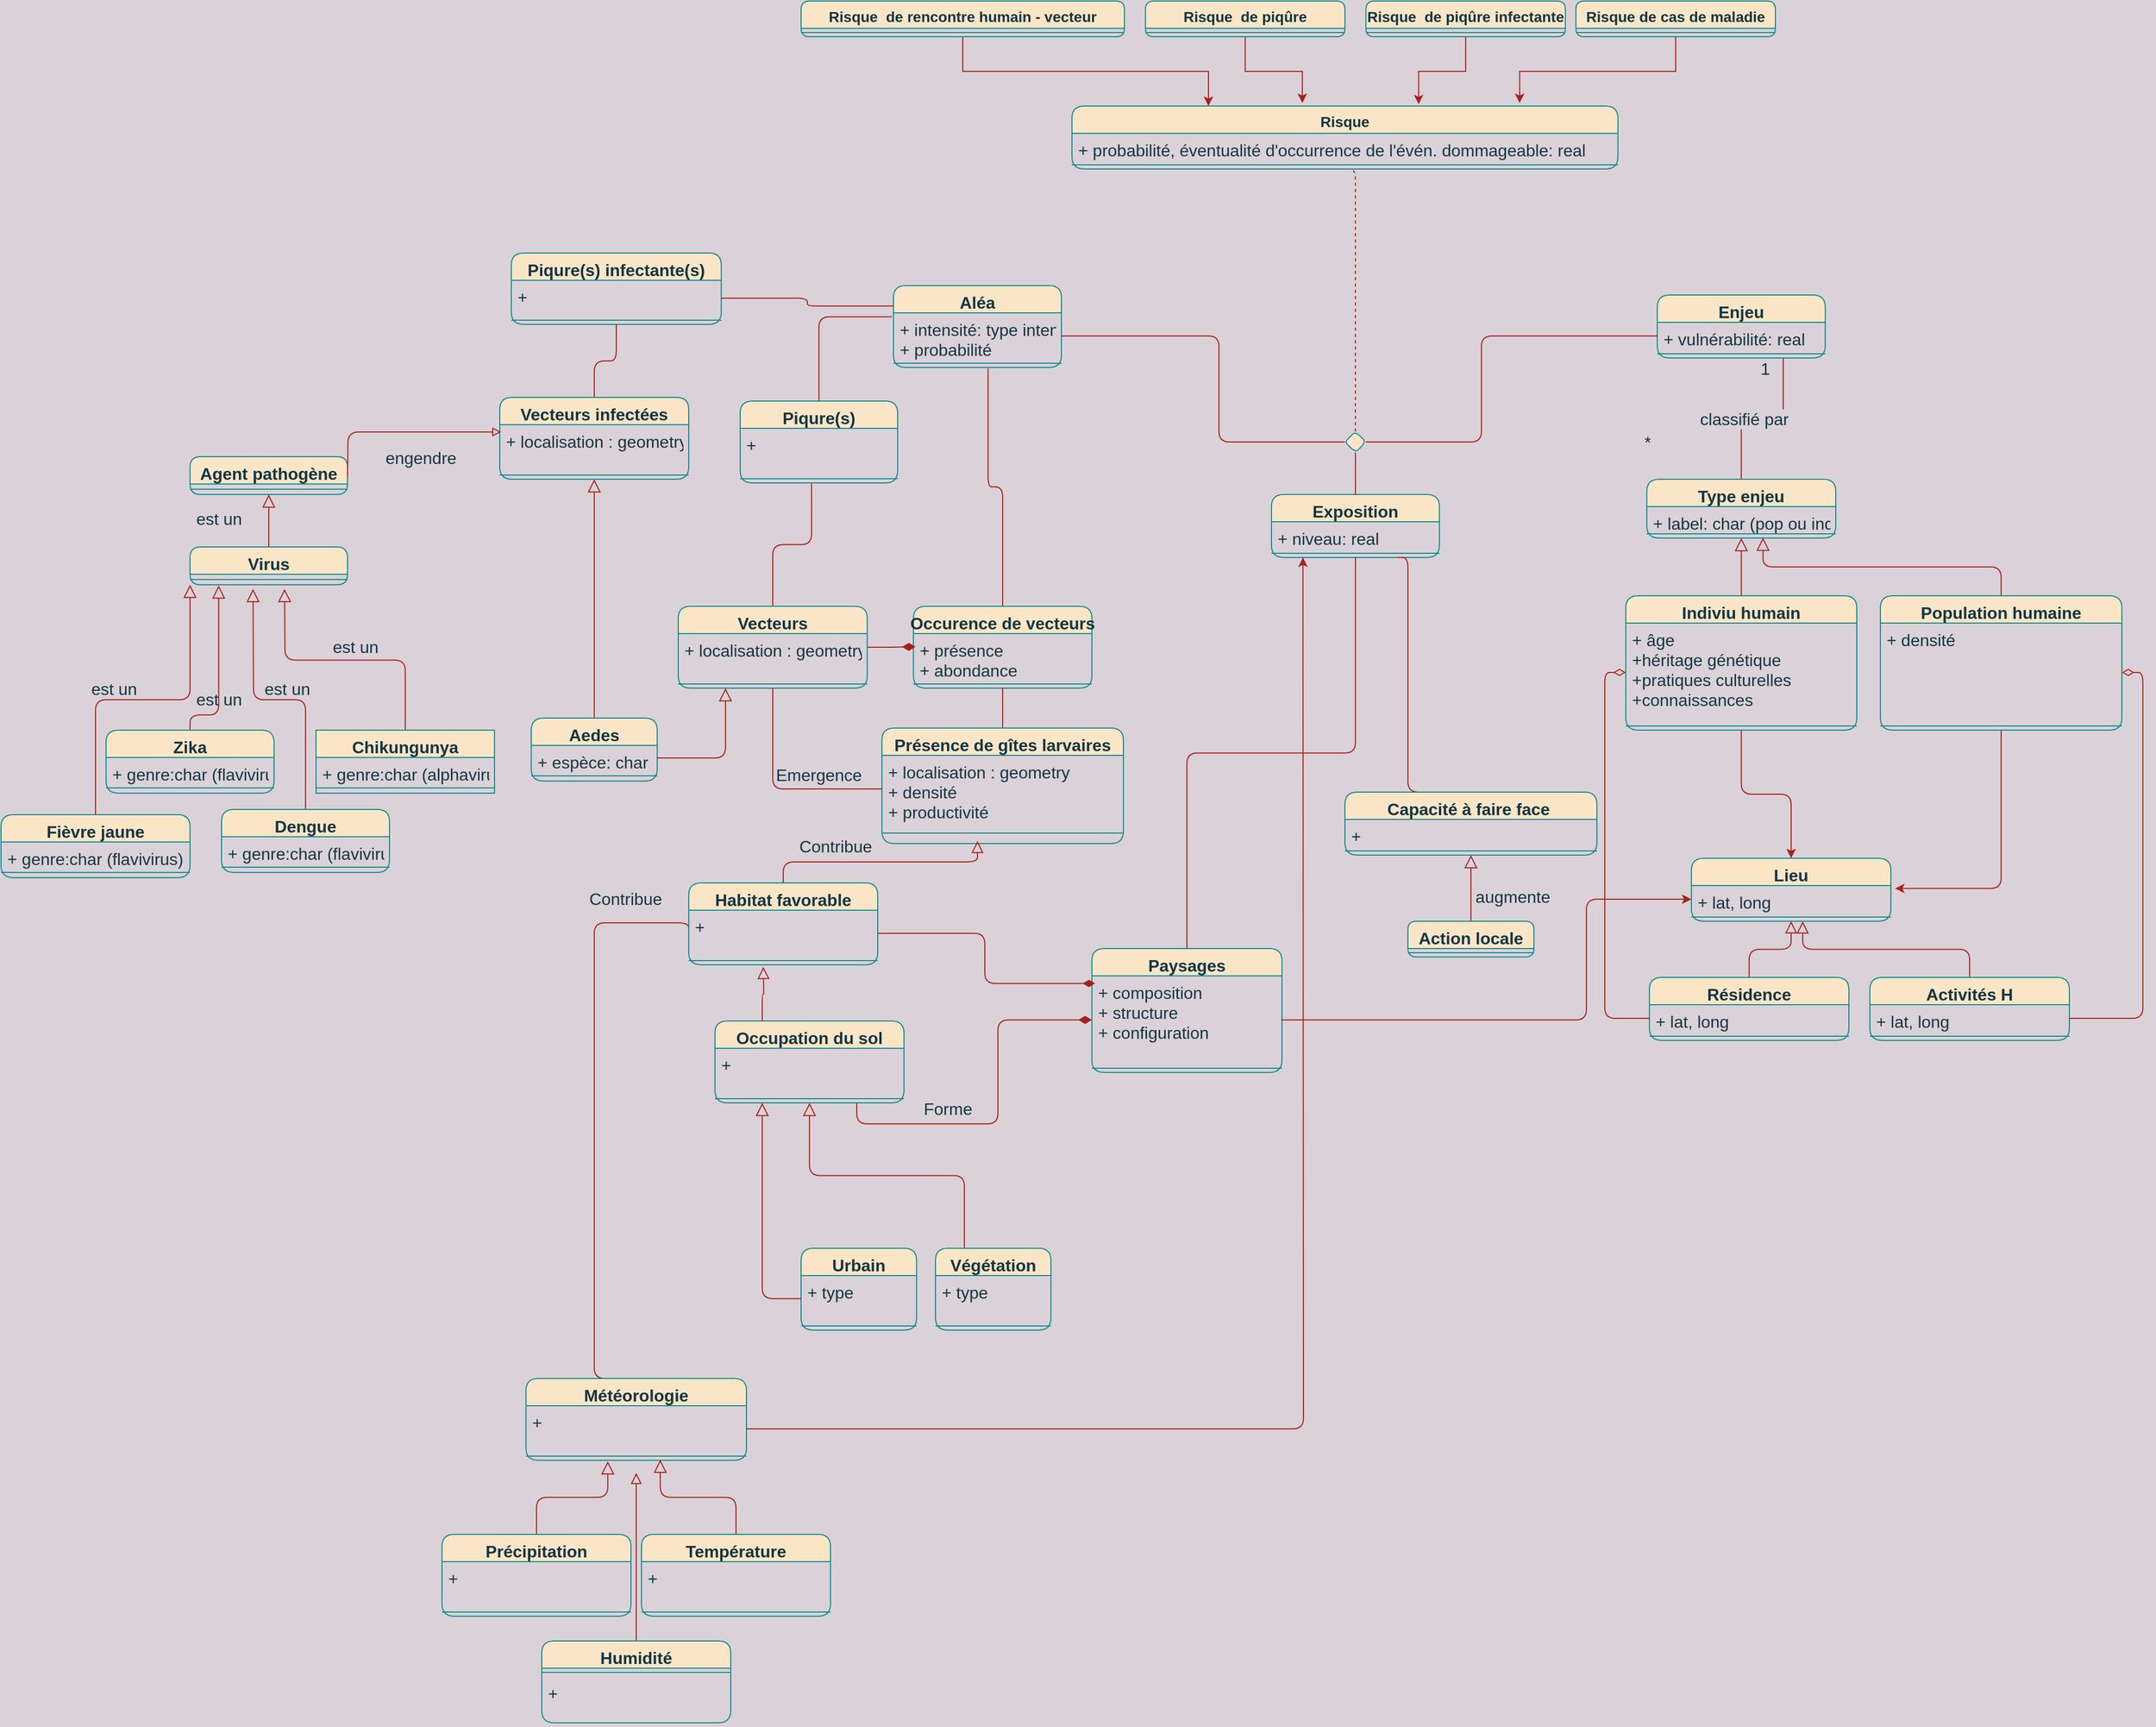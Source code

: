 <mxfile version="20.0.4" type="github">
  <diagram id="Etl3nPAd18TX28ZEUpS_" name="Page-1">
    <mxGraphModel dx="4249" dy="2392" grid="1" gridSize="10" guides="1" tooltips="1" connect="1" arrows="1" fold="1" page="1" pageScale="1" pageWidth="827" pageHeight="1169" background="#DAD2D8" math="0" shadow="0">
      <root>
        <mxCell id="0" />
        <mxCell id="1" parent="0" />
        <mxCell id="zQnf5BKZiq_Y63WzG17X-1" value="Exposition" style="swimlane;fontStyle=1;align=center;verticalAlign=top;childLayout=stackLayout;horizontal=1;startSize=26;horizontalStack=0;resizeParent=1;resizeParentMax=0;resizeLast=0;collapsible=1;marginBottom=0;fillColor=#FAE5C7;strokeColor=#0F8B8D;fontColor=#143642;rounded=1;fontSize=16;" parent="1" vertex="1">
          <mxGeometry x="-20" y="-650" width="160" height="60" as="geometry">
            <mxRectangle x="600" y="310" width="90" height="26" as="alternateBounds" />
          </mxGeometry>
        </mxCell>
        <mxCell id="zQnf5BKZiq_Y63WzG17X-2" value="+ niveau: real" style="text;strokeColor=none;fillColor=none;align=left;verticalAlign=top;spacingLeft=4;spacingRight=4;overflow=hidden;rotatable=0;points=[[0,0.5],[1,0.5]];portConstraint=eastwest;fontColor=#143642;rounded=1;fontSize=16;" parent="zQnf5BKZiq_Y63WzG17X-1" vertex="1">
          <mxGeometry y="26" width="160" height="26" as="geometry" />
        </mxCell>
        <mxCell id="zQnf5BKZiq_Y63WzG17X-3" value="" style="line;strokeWidth=1;fillColor=none;align=left;verticalAlign=middle;spacingTop=-1;spacingLeft=3;spacingRight=3;rotatable=0;labelPosition=right;points=[];portConstraint=eastwest;strokeColor=#0F8B8D;fontColor=#143642;labelBackgroundColor=#DAD2D8;rounded=1;fontSize=16;" parent="zQnf5BKZiq_Y63WzG17X-1" vertex="1">
          <mxGeometry y="52" width="160" height="8" as="geometry" />
        </mxCell>
        <mxCell id="zQnf5BKZiq_Y63WzG17X-4" style="edgeStyle=orthogonalEdgeStyle;shape=connector;orthogonalLoop=1;jettySize=auto;html=1;entryX=0.5;entryY=0;entryDx=0;entryDy=0;fontFamily=Helvetica;fontSize=16;fontColor=#143642;endArrow=none;endFill=0;strokeColor=#A8201A;exitX=0.75;exitY=1;exitDx=0;exitDy=0;labelBackgroundColor=#DAD2D8;rounded=1;" parent="1" source="zQnf5BKZiq_Y63WzG17X-6" target="zQnf5BKZiq_Y63WzG17X-20" edge="1">
          <mxGeometry relative="1" as="geometry" />
        </mxCell>
        <mxCell id="zQnf5BKZiq_Y63WzG17X-5" value="classifié par" style="edgeLabel;html=1;align=center;verticalAlign=middle;resizable=0;points=[];fontSize=16;fontFamily=Helvetica;fontColor=#143642;labelBackgroundColor=#DAD2D8;rounded=1;" parent="zQnf5BKZiq_Y63WzG17X-4" vertex="1" connectable="0">
          <mxGeometry x="0.234" relative="1" as="geometry">
            <mxPoint as="offset" />
          </mxGeometry>
        </mxCell>
        <mxCell id="zQnf5BKZiq_Y63WzG17X-6" value="Enjeu" style="swimlane;fontStyle=1;align=center;verticalAlign=top;childLayout=stackLayout;horizontal=1;startSize=26;horizontalStack=0;resizeParent=1;resizeParentMax=0;resizeLast=0;collapsible=1;marginBottom=0;fillColor=#FAE5C7;strokeColor=#0F8B8D;fontColor=#143642;rounded=1;fontSize=16;" parent="1" vertex="1">
          <mxGeometry x="347.5" y="-840" width="160" height="60" as="geometry" />
        </mxCell>
        <mxCell id="zQnf5BKZiq_Y63WzG17X-7" value="+ vulnérabilité: real" style="text;strokeColor=none;fillColor=none;align=left;verticalAlign=top;spacingLeft=4;spacingRight=4;overflow=hidden;rotatable=0;points=[[0,0.5],[1,0.5]];portConstraint=eastwest;fontColor=#143642;rounded=1;fontSize=16;" parent="zQnf5BKZiq_Y63WzG17X-6" vertex="1">
          <mxGeometry y="26" width="160" height="26" as="geometry" />
        </mxCell>
        <mxCell id="zQnf5BKZiq_Y63WzG17X-8" value="" style="line;strokeWidth=1;fillColor=none;align=left;verticalAlign=middle;spacingTop=-1;spacingLeft=3;spacingRight=3;rotatable=0;labelPosition=right;points=[];portConstraint=eastwest;strokeColor=#0F8B8D;fontColor=#143642;labelBackgroundColor=#DAD2D8;rounded=1;fontSize=16;" parent="zQnf5BKZiq_Y63WzG17X-6" vertex="1">
          <mxGeometry y="52" width="160" height="8" as="geometry" />
        </mxCell>
        <mxCell id="zQnf5BKZiq_Y63WzG17X-9" value="Aléa" style="swimlane;fontStyle=1;align=center;verticalAlign=top;childLayout=stackLayout;horizontal=1;startSize=26;horizontalStack=0;resizeParent=1;resizeParentMax=0;resizeLast=0;collapsible=1;marginBottom=0;fillColor=#FAE5C7;strokeColor=#0F8B8D;fontColor=#143642;rounded=1;fontSize=16;" parent="1" vertex="1">
          <mxGeometry x="-380" y="-849" width="160" height="78" as="geometry" />
        </mxCell>
        <mxCell id="zQnf5BKZiq_Y63WzG17X-10" value="+ intensité: type intensité&#xa;+ probabilité" style="text;strokeColor=none;fillColor=none;align=left;verticalAlign=top;spacingLeft=4;spacingRight=4;overflow=hidden;rotatable=0;points=[[0,0.5],[1,0.5]];portConstraint=eastwest;fontColor=#143642;rounded=1;fontSize=16;" parent="zQnf5BKZiq_Y63WzG17X-9" vertex="1">
          <mxGeometry y="26" width="160" height="44" as="geometry" />
        </mxCell>
        <mxCell id="zQnf5BKZiq_Y63WzG17X-11" value="" style="line;strokeWidth=1;fillColor=none;align=left;verticalAlign=middle;spacingTop=-1;spacingLeft=3;spacingRight=3;rotatable=0;labelPosition=right;points=[];portConstraint=eastwest;strokeColor=#0F8B8D;fontColor=#143642;labelBackgroundColor=#DAD2D8;rounded=1;fontSize=16;" parent="zQnf5BKZiq_Y63WzG17X-9" vertex="1">
          <mxGeometry y="70" width="160" height="8" as="geometry" />
        </mxCell>
        <mxCell id="zQnf5BKZiq_Y63WzG17X-12" style="edgeStyle=orthogonalEdgeStyle;orthogonalLoop=1;jettySize=auto;html=1;exitX=0.5;exitY=0;exitDx=0;exitDy=0;endArrow=none;endFill=0;dashed=1;entryX=0.5;entryY=1;entryDx=0;entryDy=0;strokeColor=#A8201A;fontColor=#143642;labelBackgroundColor=#DAD2D8;rounded=1;fontSize=16;" parent="1" source="zQnf5BKZiq_Y63WzG17X-14" target="zQnf5BKZiq_Y63WzG17X-17" edge="1">
          <mxGeometry relative="1" as="geometry">
            <mxPoint x="60" y="-790" as="targetPoint" />
            <Array as="points">
              <mxPoint x="60" y="-750" />
              <mxPoint x="60" y="-750" />
            </Array>
          </mxGeometry>
        </mxCell>
        <mxCell id="zQnf5BKZiq_Y63WzG17X-13" style="edgeStyle=elbowEdgeStyle;orthogonalLoop=1;jettySize=auto;html=1;exitX=1;exitY=0.5;exitDx=0;exitDy=0;endArrow=none;endFill=0;strokeColor=#A8201A;fontColor=#143642;labelBackgroundColor=#DAD2D8;rounded=1;fontSize=16;" parent="1" source="zQnf5BKZiq_Y63WzG17X-14" target="zQnf5BKZiq_Y63WzG17X-7" edge="1">
          <mxGeometry relative="1" as="geometry">
            <mxPoint x="210" y="-755" as="targetPoint" />
            <Array as="points">
              <mxPoint x="180" y="-700" />
            </Array>
          </mxGeometry>
        </mxCell>
        <mxCell id="zQnf5BKZiq_Y63WzG17X-14" value="" style="rhombus;aspect=fixed;fillColor=#FAE5C7;strokeColor=#0F8B8D;fontColor=#143642;rounded=1;fontSize=16;" parent="1" vertex="1">
          <mxGeometry x="50" y="-710" width="20" height="20" as="geometry" />
        </mxCell>
        <mxCell id="zQnf5BKZiq_Y63WzG17X-15" value="" style="endArrow=none;html=1;align=center;verticalAlign=bottom;labelBackgroundColor=none;edgeStyle=elbowEdgeStyle;strokeColor=#A8201A;fontColor=#143642;rounded=1;fontSize=16;" parent="1" source="zQnf5BKZiq_Y63WzG17X-10" target="zQnf5BKZiq_Y63WzG17X-14" edge="1">
          <mxGeometry relative="1" as="geometry">
            <mxPoint x="-140" y="-700" as="sourcePoint" />
            <Array as="points">
              <mxPoint x="-70" y="-700" />
              <mxPoint x="-50" y="-700" />
            </Array>
          </mxGeometry>
        </mxCell>
        <mxCell id="zQnf5BKZiq_Y63WzG17X-16" value="" style="endArrow=none;html=1;align=center;verticalAlign=bottom;labelBackgroundColor=none;entryX=0.5;entryY=0;entryDx=0;entryDy=0;edgeStyle=elbowEdgeStyle;elbow=vertical;strokeColor=#A8201A;fontColor=#143642;rounded=1;fontSize=16;" parent="1" source="zQnf5BKZiq_Y63WzG17X-14" target="zQnf5BKZiq_Y63WzG17X-1" edge="1">
          <mxGeometry relative="1" as="geometry">
            <mxPoint x="130" y="-700" as="targetPoint" />
          </mxGeometry>
        </mxCell>
        <mxCell id="zQnf5BKZiq_Y63WzG17X-17" value="Risque" style="swimlane;fontStyle=1;align=center;verticalAlign=top;childLayout=stackLayout;horizontal=1;startSize=26;horizontalStack=0;resizeParent=1;resizeParentMax=0;resizeLast=0;collapsible=1;marginBottom=0;fillColor=#FAE5C7;strokeColor=#0F8B8D;fontColor=#143642;rounded=1;fontSize=14;" parent="1" vertex="1">
          <mxGeometry x="-210" y="-1020" width="520" height="60" as="geometry" />
        </mxCell>
        <mxCell id="zQnf5BKZiq_Y63WzG17X-18" value="+ probabilité, éventualité d&#39;occurrence de l&#39;évén. dommageable: real" style="text;strokeColor=none;fillColor=none;align=left;verticalAlign=top;spacingLeft=4;spacingRight=4;overflow=hidden;rotatable=0;points=[[0,0.5],[1,0.5]];portConstraint=eastwest;fontColor=#143642;rounded=1;fontSize=16;" parent="zQnf5BKZiq_Y63WzG17X-17" vertex="1">
          <mxGeometry y="26" width="520" height="26" as="geometry" />
        </mxCell>
        <mxCell id="zQnf5BKZiq_Y63WzG17X-19" value="" style="line;strokeWidth=1;fillColor=none;align=left;verticalAlign=middle;spacingTop=-1;spacingLeft=3;spacingRight=3;rotatable=0;labelPosition=right;points=[];portConstraint=eastwest;strokeColor=#0F8B8D;fontColor=#143642;labelBackgroundColor=#DAD2D8;rounded=1;fontSize=16;" parent="zQnf5BKZiq_Y63WzG17X-17" vertex="1">
          <mxGeometry y="52" width="520" height="8" as="geometry" />
        </mxCell>
        <mxCell id="zQnf5BKZiq_Y63WzG17X-20" value="Type enjeu" style="swimlane;fontStyle=1;align=center;verticalAlign=top;childLayout=stackLayout;horizontal=1;startSize=26;horizontalStack=0;resizeParent=1;resizeParentMax=0;resizeLast=0;collapsible=1;marginBottom=0;fillColor=#FAE5C7;strokeColor=#0F8B8D;fontColor=#143642;rounded=1;fontSize=16;" parent="1" vertex="1">
          <mxGeometry x="337.5" y="-664.5" width="180" height="56" as="geometry" />
        </mxCell>
        <mxCell id="zQnf5BKZiq_Y63WzG17X-21" value="+ label: char (pop ou indiv)" style="text;strokeColor=none;fillColor=none;align=left;verticalAlign=top;spacingLeft=4;spacingRight=4;overflow=hidden;rotatable=0;points=[[0,0.5],[1,0.5]];portConstraint=eastwest;fontColor=#143642;rounded=1;fontSize=16;" parent="zQnf5BKZiq_Y63WzG17X-20" vertex="1">
          <mxGeometry y="26" width="180" height="22" as="geometry" />
        </mxCell>
        <mxCell id="zQnf5BKZiq_Y63WzG17X-22" value="" style="line;strokeWidth=1;fillColor=none;align=left;verticalAlign=middle;spacingTop=-1;spacingLeft=3;spacingRight=3;rotatable=0;labelPosition=right;points=[];portConstraint=eastwest;strokeColor=#0F8B8D;fontColor=#143642;labelBackgroundColor=#DAD2D8;rounded=1;fontSize=16;" parent="zQnf5BKZiq_Y63WzG17X-20" vertex="1">
          <mxGeometry y="48" width="180" height="8" as="geometry" />
        </mxCell>
        <mxCell id="zQnf5BKZiq_Y63WzG17X-23" value="1" style="text;html=1;align=center;verticalAlign=middle;resizable=0;points=[];autosize=1;strokeColor=none;fillColor=none;fontSize=16;fontFamily=Helvetica;fontColor=#143642;rounded=1;" parent="1" vertex="1">
          <mxGeometry x="440" y="-780" width="20" height="20" as="geometry" />
        </mxCell>
        <mxCell id="zQnf5BKZiq_Y63WzG17X-24" value="*" style="text;html=1;align=center;verticalAlign=middle;resizable=0;points=[];autosize=1;strokeColor=none;fillColor=none;fontSize=16;fontFamily=Helvetica;fontColor=#143642;rounded=1;" parent="1" vertex="1">
          <mxGeometry x="327.5" y="-710" width="20" height="20" as="geometry" />
        </mxCell>
        <mxCell id="zQnf5BKZiq_Y63WzG17X-25" style="edgeStyle=orthogonalEdgeStyle;rounded=1;orthogonalLoop=1;jettySize=auto;html=1;exitX=0.5;exitY=0;exitDx=0;exitDy=0;entryX=0.563;entryY=1.125;entryDx=0;entryDy=0;entryPerimeter=0;fontSize=16;fontColor=#143642;endArrow=none;endFill=0;strokeColor=#A8201A;fillColor=#FAE5C7;labelBackgroundColor=#DAD2D8;" parent="1" source="zQnf5BKZiq_Y63WzG17X-26" target="zQnf5BKZiq_Y63WzG17X-11" edge="1">
          <mxGeometry relative="1" as="geometry" />
        </mxCell>
        <mxCell id="zQnf5BKZiq_Y63WzG17X-26" value="Occurence de vecteurs" style="swimlane;fontStyle=1;align=center;verticalAlign=top;childLayout=stackLayout;horizontal=1;startSize=26;horizontalStack=0;resizeParent=1;resizeParentMax=0;resizeLast=0;collapsible=1;marginBottom=0;fillColor=#FAE5C7;strokeColor=#0F8B8D;fontColor=#143642;rounded=1;fontSize=16;" parent="1" vertex="1">
          <mxGeometry x="-361" y="-543.5" width="170" height="78" as="geometry" />
        </mxCell>
        <mxCell id="zQnf5BKZiq_Y63WzG17X-27" value="+ présence&#xa;+ abondance&#xa;&#xa;" style="text;strokeColor=none;fillColor=none;align=left;verticalAlign=top;spacingLeft=4;spacingRight=4;overflow=hidden;rotatable=0;points=[[0,0.5],[1,0.5]];portConstraint=eastwest;fontColor=#143642;rounded=1;fontSize=16;" parent="zQnf5BKZiq_Y63WzG17X-26" vertex="1">
          <mxGeometry y="26" width="170" height="44" as="geometry" />
        </mxCell>
        <mxCell id="zQnf5BKZiq_Y63WzG17X-28" value="" style="line;strokeWidth=1;fillColor=none;align=left;verticalAlign=middle;spacingTop=-1;spacingLeft=3;spacingRight=3;rotatable=0;labelPosition=right;points=[];portConstraint=eastwest;strokeColor=#0F8B8D;fontColor=#143642;labelBackgroundColor=#DAD2D8;rounded=1;fontSize=16;" parent="zQnf5BKZiq_Y63WzG17X-26" vertex="1">
          <mxGeometry y="70" width="170" height="8" as="geometry" />
        </mxCell>
        <mxCell id="zQnf5BKZiq_Y63WzG17X-29" style="edgeStyle=orthogonalEdgeStyle;rounded=1;orthogonalLoop=1;jettySize=auto;html=1;exitX=0.5;exitY=0;exitDx=0;exitDy=0;entryX=-0.01;entryY=0.086;entryDx=0;entryDy=0;entryPerimeter=0;fontSize=16;fontColor=#143642;endArrow=none;endFill=0;strokeColor=#A8201A;fillColor=#FAE5C7;labelBackgroundColor=#DAD2D8;" parent="1" source="zQnf5BKZiq_Y63WzG17X-30" target="zQnf5BKZiq_Y63WzG17X-10" edge="1">
          <mxGeometry relative="1" as="geometry" />
        </mxCell>
        <mxCell id="zQnf5BKZiq_Y63WzG17X-30" value="Piqure(s)" style="swimlane;fontStyle=1;align=center;verticalAlign=top;childLayout=stackLayout;horizontal=1;startSize=26;horizontalStack=0;resizeParent=1;resizeParentMax=0;resizeLast=0;collapsible=1;marginBottom=0;fillColor=#FAE5C7;strokeColor=#0F8B8D;fontColor=#143642;rounded=1;fontSize=16;" parent="1" vertex="1">
          <mxGeometry x="-526" y="-739" width="150" height="78" as="geometry" />
        </mxCell>
        <mxCell id="zQnf5BKZiq_Y63WzG17X-31" value="+ " style="text;strokeColor=none;fillColor=none;align=left;verticalAlign=top;spacingLeft=4;spacingRight=4;overflow=hidden;rotatable=0;points=[[0,0.5],[1,0.5]];portConstraint=eastwest;fontColor=#143642;rounded=1;fontSize=16;" parent="zQnf5BKZiq_Y63WzG17X-30" vertex="1">
          <mxGeometry y="26" width="150" height="44" as="geometry" />
        </mxCell>
        <mxCell id="zQnf5BKZiq_Y63WzG17X-32" value="" style="line;strokeWidth=1;fillColor=none;align=left;verticalAlign=middle;spacingTop=-1;spacingLeft=3;spacingRight=3;rotatable=0;labelPosition=right;points=[];portConstraint=eastwest;strokeColor=#0F8B8D;fontColor=#143642;labelBackgroundColor=#DAD2D8;rounded=1;fontSize=16;" parent="zQnf5BKZiq_Y63WzG17X-30" vertex="1">
          <mxGeometry y="70" width="150" height="8" as="geometry" />
        </mxCell>
        <mxCell id="zQnf5BKZiq_Y63WzG17X-33" value="Piqure(s) infectante(s)" style="swimlane;fontStyle=1;align=center;verticalAlign=top;childLayout=stackLayout;horizontal=1;startSize=26;horizontalStack=0;resizeParent=1;resizeParentMax=0;resizeLast=0;collapsible=1;marginBottom=0;fillColor=#FAE5C7;strokeColor=#0F8B8D;fontColor=#143642;rounded=1;fontSize=16;" parent="1" vertex="1">
          <mxGeometry x="-744" y="-880" width="200" height="68" as="geometry">
            <mxRectangle x="-430" y="200" width="180" height="26" as="alternateBounds" />
          </mxGeometry>
        </mxCell>
        <mxCell id="zQnf5BKZiq_Y63WzG17X-34" value="+" style="text;strokeColor=none;fillColor=none;align=left;verticalAlign=top;spacingLeft=4;spacingRight=4;overflow=hidden;rotatable=0;points=[[0,0.5],[1,0.5]];portConstraint=eastwest;fontColor=#143642;rounded=1;fontSize=16;" parent="zQnf5BKZiq_Y63WzG17X-33" vertex="1">
          <mxGeometry y="26" width="200" height="34" as="geometry" />
        </mxCell>
        <mxCell id="zQnf5BKZiq_Y63WzG17X-35" value="" style="line;strokeWidth=1;fillColor=none;align=left;verticalAlign=middle;spacingTop=-1;spacingLeft=3;spacingRight=3;rotatable=0;labelPosition=right;points=[];portConstraint=eastwest;strokeColor=#0F8B8D;fontColor=#143642;labelBackgroundColor=#DAD2D8;rounded=1;fontSize=16;" parent="zQnf5BKZiq_Y63WzG17X-33" vertex="1">
          <mxGeometry y="60" width="200" height="8" as="geometry" />
        </mxCell>
        <mxCell id="zQnf5BKZiq_Y63WzG17X-36" style="edgeStyle=orthogonalEdgeStyle;rounded=1;orthogonalLoop=1;jettySize=auto;html=1;exitX=0.5;exitY=0;exitDx=0;exitDy=0;entryX=0.5;entryY=1;entryDx=0;entryDy=0;fontSize=16;fontColor=#143642;strokeColor=#A8201A;fillColor=#FAE5C7;endArrow=none;endFill=0;labelBackgroundColor=#DAD2D8;" parent="1" source="zQnf5BKZiq_Y63WzG17X-37" target="zQnf5BKZiq_Y63WzG17X-26" edge="1">
          <mxGeometry relative="1" as="geometry" />
        </mxCell>
        <mxCell id="zQnf5BKZiq_Y63WzG17X-37" value="Présence de gîtes larvaires" style="swimlane;fontStyle=1;align=center;verticalAlign=top;childLayout=stackLayout;horizontal=1;startSize=26;horizontalStack=0;resizeParent=1;resizeParentMax=0;resizeLast=0;collapsible=1;marginBottom=0;fillColor=#FAE5C7;strokeColor=#0F8B8D;fontColor=#143642;rounded=1;fontSize=16;" parent="1" vertex="1">
          <mxGeometry x="-391" y="-427.5" width="230" height="110" as="geometry" />
        </mxCell>
        <mxCell id="zQnf5BKZiq_Y63WzG17X-38" value="+ localisation : geometry&#xa;+ densité&#xa;+ productivité&#xa;" style="text;strokeColor=none;fillColor=none;align=left;verticalAlign=top;spacingLeft=4;spacingRight=4;overflow=hidden;rotatable=0;points=[[0,0.5],[1,0.5]];portConstraint=eastwest;fontColor=#143642;rounded=1;fontSize=16;" parent="zQnf5BKZiq_Y63WzG17X-37" vertex="1">
          <mxGeometry y="26" width="230" height="64" as="geometry" />
        </mxCell>
        <mxCell id="zQnf5BKZiq_Y63WzG17X-39" value="" style="line;strokeWidth=1;fillColor=none;align=left;verticalAlign=middle;spacingTop=-1;spacingLeft=3;spacingRight=3;rotatable=0;labelPosition=right;points=[];portConstraint=eastwest;strokeColor=#0F8B8D;fontColor=#143642;labelBackgroundColor=#DAD2D8;rounded=1;fontSize=16;" parent="zQnf5BKZiq_Y63WzG17X-37" vertex="1">
          <mxGeometry y="90" width="230" height="20" as="geometry" />
        </mxCell>
        <mxCell id="zQnf5BKZiq_Y63WzG17X-41" style="edgeStyle=orthogonalEdgeStyle;rounded=1;orthogonalLoop=1;jettySize=auto;html=1;exitX=0.75;exitY=1;exitDx=0;exitDy=0;entryX=0;entryY=0.5;entryDx=0;entryDy=0;fontSize=16;fontColor=#143642;endArrow=diamondThin;endFill=1;endSize=10;strokeColor=#A8201A;fillColor=#FAE5C7;labelBackgroundColor=#DAD2D8;" parent="1" source="zQnf5BKZiq_Y63WzG17X-42" target="zQnf5BKZiq_Y63WzG17X-74" edge="1">
          <mxGeometry relative="1" as="geometry" />
        </mxCell>
        <mxCell id="zQnf5BKZiq_Y63WzG17X-196" style="edgeStyle=orthogonalEdgeStyle;curved=0;rounded=1;sketch=0;orthogonalLoop=1;jettySize=auto;html=1;exitX=0.25;exitY=0;exitDx=0;exitDy=0;fontColor=#143642;endArrow=block;endFill=0;endSize=9;strokeColor=#A8201A;fillColor=#FAE5C7;labelBackgroundColor=#DAD2D8;" parent="1" source="zQnf5BKZiq_Y63WzG17X-42" edge="1">
          <mxGeometry relative="1" as="geometry">
            <mxPoint x="-504" y="-200" as="targetPoint" />
          </mxGeometry>
        </mxCell>
        <mxCell id="zQnf5BKZiq_Y63WzG17X-42" value="Occupation du sol" style="swimlane;fontStyle=1;align=center;verticalAlign=top;childLayout=stackLayout;horizontal=1;startSize=26;horizontalStack=0;resizeParent=1;resizeParentMax=0;resizeLast=0;collapsible=1;marginBottom=0;fillColor=#FAE5C7;strokeColor=#0F8B8D;fontColor=#143642;rounded=1;fontSize=16;" parent="1" vertex="1">
          <mxGeometry x="-550" y="-148.5" width="180" height="78" as="geometry" />
        </mxCell>
        <mxCell id="zQnf5BKZiq_Y63WzG17X-43" value="+" style="text;strokeColor=none;fillColor=none;align=left;verticalAlign=top;spacingLeft=4;spacingRight=4;overflow=hidden;rotatable=0;points=[[0,0.5],[1,0.5]];portConstraint=eastwest;fontColor=#143642;rounded=1;fontSize=16;" parent="zQnf5BKZiq_Y63WzG17X-42" vertex="1">
          <mxGeometry y="26" width="180" height="44" as="geometry" />
        </mxCell>
        <mxCell id="zQnf5BKZiq_Y63WzG17X-44" value="" style="line;strokeWidth=1;fillColor=none;align=left;verticalAlign=middle;spacingTop=-1;spacingLeft=3;spacingRight=3;rotatable=0;labelPosition=right;points=[];portConstraint=eastwest;strokeColor=#0F8B8D;fontColor=#143642;labelBackgroundColor=#DAD2D8;rounded=1;fontSize=16;" parent="zQnf5BKZiq_Y63WzG17X-42" vertex="1">
          <mxGeometry y="70" width="180" height="8" as="geometry" />
        </mxCell>
        <mxCell id="zQnf5BKZiq_Y63WzG17X-46" style="edgeStyle=orthogonalEdgeStyle;orthogonalLoop=1;jettySize=auto;html=1;exitX=0.5;exitY=0;exitDx=0;exitDy=0;entryX=0;entryY=0.5;entryDx=0;entryDy=0;fontColor=#143642;strokeColor=#A8201A;fillColor=#FAE5C7;labelBackgroundColor=#DAD2D8;endArrow=none;endFill=0;rounded=1;fontSize=16;" parent="1" source="zQnf5BKZiq_Y63WzG17X-47" target="zQnf5BKZiq_Y63WzG17X-198" edge="1">
          <mxGeometry relative="1" as="geometry">
            <Array as="points">
              <mxPoint x="-665" y="192" />
              <mxPoint x="-665" y="-242" />
            </Array>
          </mxGeometry>
        </mxCell>
        <mxCell id="zQnf5BKZiq_Y63WzG17X-47" value="Météorologie" style="swimlane;fontStyle=1;align=center;verticalAlign=top;childLayout=stackLayout;horizontal=1;startSize=26;horizontalStack=0;resizeParent=1;resizeParentMax=0;resizeLast=0;collapsible=1;marginBottom=0;fillColor=#FAE5C7;strokeColor=#0F8B8D;fontColor=#143642;rounded=1;fontSize=16;" parent="1" vertex="1">
          <mxGeometry x="-730" y="192" width="210" height="78" as="geometry" />
        </mxCell>
        <mxCell id="zQnf5BKZiq_Y63WzG17X-48" value="+" style="text;strokeColor=none;fillColor=none;align=left;verticalAlign=top;spacingLeft=4;spacingRight=4;overflow=hidden;rotatable=0;points=[[0,0.5],[1,0.5]];portConstraint=eastwest;fontColor=#143642;rounded=1;fontSize=16;" parent="zQnf5BKZiq_Y63WzG17X-47" vertex="1">
          <mxGeometry y="26" width="210" height="44" as="geometry" />
        </mxCell>
        <mxCell id="zQnf5BKZiq_Y63WzG17X-49" value="" style="line;strokeWidth=1;fillColor=none;align=left;verticalAlign=middle;spacingTop=-1;spacingLeft=3;spacingRight=3;rotatable=0;labelPosition=right;points=[];portConstraint=eastwest;strokeColor=#0F8B8D;fontColor=#143642;labelBackgroundColor=#DAD2D8;rounded=1;fontSize=16;" parent="zQnf5BKZiq_Y63WzG17X-47" vertex="1">
          <mxGeometry y="70" width="210" height="8" as="geometry" />
        </mxCell>
        <mxCell id="zQnf5BKZiq_Y63WzG17X-51" style="edgeStyle=orthogonalEdgeStyle;orthogonalLoop=1;jettySize=auto;html=1;exitX=0.5;exitY=0;exitDx=0;exitDy=0;endArrow=block;endFill=0;labelBackgroundColor=#DAD2D8;strokeColor=#A8201A;fontColor=#143642;rounded=1;fontSize=16;endSize=10;entryX=0.609;entryY=0.929;entryDx=0;entryDy=0;entryPerimeter=0;" parent="1" source="zQnf5BKZiq_Y63WzG17X-52" target="zQnf5BKZiq_Y63WzG17X-49" edge="1">
          <mxGeometry relative="1" as="geometry">
            <mxPoint x="-600" y="298" as="targetPoint" />
          </mxGeometry>
        </mxCell>
        <mxCell id="zQnf5BKZiq_Y63WzG17X-52" value="Température" style="swimlane;fontStyle=1;align=center;verticalAlign=top;childLayout=stackLayout;horizontal=1;startSize=26;horizontalStack=0;resizeParent=1;resizeParentMax=0;resizeLast=0;collapsible=1;marginBottom=0;fillColor=#FAE5C7;strokeColor=#0F8B8D;fontColor=#143642;rounded=1;fontSize=16;" parent="1" vertex="1">
          <mxGeometry x="-620" y="340.5" width="180" height="78" as="geometry" />
        </mxCell>
        <mxCell id="zQnf5BKZiq_Y63WzG17X-53" value="+" style="text;strokeColor=none;fillColor=none;align=left;verticalAlign=top;spacingLeft=4;spacingRight=4;overflow=hidden;rotatable=0;points=[[0,0.5],[1,0.5]];portConstraint=eastwest;fontColor=#143642;rounded=1;fontSize=16;" parent="zQnf5BKZiq_Y63WzG17X-52" vertex="1">
          <mxGeometry y="26" width="180" height="44" as="geometry" />
        </mxCell>
        <mxCell id="zQnf5BKZiq_Y63WzG17X-54" value="" style="line;strokeWidth=1;fillColor=none;align=left;verticalAlign=middle;spacingTop=-1;spacingLeft=3;spacingRight=3;rotatable=0;labelPosition=right;points=[];portConstraint=eastwest;strokeColor=#0F8B8D;fontColor=#143642;labelBackgroundColor=#DAD2D8;rounded=1;fontSize=16;" parent="zQnf5BKZiq_Y63WzG17X-52" vertex="1">
          <mxGeometry y="70" width="180" height="8" as="geometry" />
        </mxCell>
        <mxCell id="zQnf5BKZiq_Y63WzG17X-55" value="Agent pathogène" style="swimlane;fontStyle=1;align=center;verticalAlign=top;childLayout=stackLayout;horizontal=1;startSize=26;horizontalStack=0;resizeParent=1;resizeParentMax=0;resizeLast=0;collapsible=1;marginBottom=0;fillColor=#FAE5C7;strokeColor=#0F8B8D;fontColor=#143642;rounded=1;fontSize=16;" parent="1" vertex="1">
          <mxGeometry x="-1050" y="-686" width="150" height="36" as="geometry" />
        </mxCell>
        <mxCell id="zQnf5BKZiq_Y63WzG17X-56" value="" style="line;strokeWidth=1;fillColor=none;align=left;verticalAlign=middle;spacingTop=-1;spacingLeft=3;spacingRight=3;rotatable=0;labelPosition=right;points=[];portConstraint=eastwest;strokeColor=#0F8B8D;fontColor=#143642;labelBackgroundColor=#DAD2D8;rounded=1;fontSize=16;" parent="zQnf5BKZiq_Y63WzG17X-55" vertex="1">
          <mxGeometry y="26" width="150" height="10" as="geometry" />
        </mxCell>
        <mxCell id="zQnf5BKZiq_Y63WzG17X-57" style="edgeStyle=orthogonalEdgeStyle;orthogonalLoop=1;jettySize=auto;html=1;entryX=0.008;entryY=0.158;entryDx=0;entryDy=0;fontColor=#143642;endArrow=block;endFill=0;strokeColor=#A8201A;fillColor=#FAE5C7;labelBackgroundColor=#DAD2D8;rounded=1;fontSize=16;entryPerimeter=0;" parent="1" target="zQnf5BKZiq_Y63WzG17X-146" edge="1">
          <mxGeometry relative="1" as="geometry">
            <mxPoint x="-900" y="-667" as="sourcePoint" />
          </mxGeometry>
        </mxCell>
        <mxCell id="zQnf5BKZiq_Y63WzG17X-58" style="edgeStyle=orthogonalEdgeStyle;orthogonalLoop=1;jettySize=auto;html=1;entryX=0.012;entryY=0.285;entryDx=0;entryDy=0;entryPerimeter=0;fontColor=#143642;endArrow=diamondThin;endFill=1;strokeColor=#A8201A;fillColor=#FAE5C7;labelBackgroundColor=#DAD2D8;rounded=1;fontSize=16;endSize=10;" parent="1" source="zQnf5BKZiq_Y63WzG17X-60" target="zQnf5BKZiq_Y63WzG17X-27" edge="1">
          <mxGeometry relative="1" as="geometry" />
        </mxCell>
        <mxCell id="zQnf5BKZiq_Y63WzG17X-59" style="edgeStyle=orthogonalEdgeStyle;rounded=1;orthogonalLoop=1;jettySize=auto;html=1;exitX=0.5;exitY=0;exitDx=0;exitDy=0;fontSize=16;fontColor=#143642;endArrow=none;endFill=0;strokeColor=#A8201A;fillColor=#FAE5C7;entryX=0.453;entryY=1.077;entryDx=0;entryDy=0;entryPerimeter=0;labelBackgroundColor=#DAD2D8;" parent="1" source="zQnf5BKZiq_Y63WzG17X-60" target="zQnf5BKZiq_Y63WzG17X-32" edge="1">
          <mxGeometry relative="1" as="geometry">
            <mxPoint x="-495.143" y="-760" as="targetPoint" />
          </mxGeometry>
        </mxCell>
        <mxCell id="zQnf5BKZiq_Y63WzG17X-60" value="Vecteurs" style="swimlane;fontStyle=1;align=center;verticalAlign=top;childLayout=stackLayout;horizontal=1;startSize=26;horizontalStack=0;resizeParent=1;resizeParentMax=0;resizeLast=0;collapsible=1;marginBottom=0;fillColor=#FAE5C7;strokeColor=#0F8B8D;fontColor=#143642;rounded=1;fontSize=16;" parent="1" vertex="1">
          <mxGeometry x="-585" y="-543.5" width="180" height="78" as="geometry" />
        </mxCell>
        <mxCell id="zQnf5BKZiq_Y63WzG17X-61" value="+ localisation : geometry&#xa;" style="text;strokeColor=none;fillColor=none;align=left;verticalAlign=top;spacingLeft=4;spacingRight=4;overflow=hidden;rotatable=0;points=[[0,0.5],[1,0.5]];portConstraint=eastwest;fontColor=#143642;rounded=1;fontSize=16;" parent="zQnf5BKZiq_Y63WzG17X-60" vertex="1">
          <mxGeometry y="26" width="180" height="44" as="geometry" />
        </mxCell>
        <mxCell id="zQnf5BKZiq_Y63WzG17X-62" value="" style="line;strokeWidth=1;fillColor=none;align=left;verticalAlign=middle;spacingTop=-1;spacingLeft=3;spacingRight=3;rotatable=0;labelPosition=right;points=[];portConstraint=eastwest;strokeColor=#0F8B8D;fontColor=#143642;labelBackgroundColor=#DAD2D8;rounded=1;fontSize=16;" parent="zQnf5BKZiq_Y63WzG17X-60" vertex="1">
          <mxGeometry y="70" width="180" height="8" as="geometry" />
        </mxCell>
        <mxCell id="zQnf5BKZiq_Y63WzG17X-63" style="edgeStyle=orthogonalEdgeStyle;rounded=1;orthogonalLoop=1;jettySize=auto;html=1;exitX=0.5;exitY=0;exitDx=0;exitDy=0;entryX=0.5;entryY=1;entryDx=0;entryDy=0;fontSize=16;fontColor=#143642;endArrow=block;endFill=0;strokeColor=#A8201A;fillColor=#FAE5C7;endSize=10;labelBackgroundColor=#DAD2D8;" parent="1" source="zQnf5BKZiq_Y63WzG17X-64" target="zQnf5BKZiq_Y63WzG17X-145" edge="1">
          <mxGeometry relative="1" as="geometry" />
        </mxCell>
        <mxCell id="zQnf5BKZiq_Y63WzG17X-64" value="Aedes" style="swimlane;fontStyle=1;align=center;verticalAlign=top;childLayout=stackLayout;horizontal=1;startSize=26;horizontalStack=0;resizeParent=1;resizeParentMax=0;resizeLast=0;collapsible=1;marginBottom=0;fillColor=#FAE5C7;strokeColor=#0F8B8D;fontColor=#143642;rounded=1;fontSize=16;" parent="1" vertex="1">
          <mxGeometry x="-725" y="-437" width="120" height="60" as="geometry" />
        </mxCell>
        <mxCell id="zQnf5BKZiq_Y63WzG17X-65" value="+ espèce: char" style="text;strokeColor=none;fillColor=none;align=left;verticalAlign=top;spacingLeft=4;spacingRight=4;overflow=hidden;rotatable=0;points=[[0,0.5],[1,0.5]];portConstraint=eastwest;fontColor=#143642;rounded=1;fontSize=16;" parent="zQnf5BKZiq_Y63WzG17X-64" vertex="1">
          <mxGeometry y="26" width="120" height="24" as="geometry" />
        </mxCell>
        <mxCell id="zQnf5BKZiq_Y63WzG17X-66" value="" style="line;strokeWidth=1;fillColor=none;align=left;verticalAlign=middle;spacingTop=-1;spacingLeft=3;spacingRight=3;rotatable=0;labelPosition=right;points=[];portConstraint=eastwest;labelBackgroundColor=#DAD2D8;strokeColor=#0F8B8D;fontColor=#143642;rounded=1;fontSize=16;" parent="zQnf5BKZiq_Y63WzG17X-64" vertex="1">
          <mxGeometry y="50" width="120" height="10" as="geometry" />
        </mxCell>
        <mxCell id="zQnf5BKZiq_Y63WzG17X-67" value="Contribue" style="text;html=1;strokeColor=none;fillColor=none;align=center;verticalAlign=middle;whiteSpace=wrap;fontColor=#143642;rounded=1;fontSize=16;" parent="1" vertex="1">
          <mxGeometry x="-465" y="-330" width="60" height="30" as="geometry" />
        </mxCell>
        <mxCell id="zQnf5BKZiq_Y63WzG17X-68" style="edgeStyle=orthogonalEdgeStyle;orthogonalLoop=1;jettySize=auto;html=1;exitX=0.5;exitY=0;exitDx=0;exitDy=0;entryX=0.371;entryY=1.107;entryDx=0;entryDy=0;endArrow=block;endFill=0;labelBackgroundColor=#DAD2D8;strokeColor=#A8201A;fontColor=#143642;rounded=1;fontSize=16;endSize=10;entryPerimeter=0;" parent="1" source="zQnf5BKZiq_Y63WzG17X-69" target="zQnf5BKZiq_Y63WzG17X-49" edge="1">
          <mxGeometry relative="1" as="geometry" />
        </mxCell>
        <mxCell id="zQnf5BKZiq_Y63WzG17X-69" value="Précipitation" style="swimlane;fontStyle=1;align=center;verticalAlign=top;childLayout=stackLayout;horizontal=1;startSize=26;horizontalStack=0;resizeParent=1;resizeParentMax=0;resizeLast=0;collapsible=1;marginBottom=0;fillColor=#FAE5C7;strokeColor=#0F8B8D;fontColor=#143642;rounded=1;fontSize=16;" parent="1" vertex="1">
          <mxGeometry x="-810" y="340.5" width="180" height="78" as="geometry" />
        </mxCell>
        <mxCell id="zQnf5BKZiq_Y63WzG17X-70" value="+" style="text;strokeColor=none;fillColor=none;align=left;verticalAlign=top;spacingLeft=4;spacingRight=4;overflow=hidden;rotatable=0;points=[[0,0.5],[1,0.5]];portConstraint=eastwest;fontColor=#143642;rounded=1;fontSize=16;" parent="zQnf5BKZiq_Y63WzG17X-69" vertex="1">
          <mxGeometry y="26" width="180" height="44" as="geometry" />
        </mxCell>
        <mxCell id="zQnf5BKZiq_Y63WzG17X-71" value="" style="line;strokeWidth=1;fillColor=none;align=left;verticalAlign=middle;spacingTop=-1;spacingLeft=3;spacingRight=3;rotatable=0;labelPosition=right;points=[];portConstraint=eastwest;strokeColor=#0F8B8D;fontColor=#143642;labelBackgroundColor=#DAD2D8;rounded=1;fontSize=16;" parent="zQnf5BKZiq_Y63WzG17X-69" vertex="1">
          <mxGeometry y="70" width="180" height="8" as="geometry" />
        </mxCell>
        <mxCell id="zQnf5BKZiq_Y63WzG17X-72" value="Contribue" style="text;html=1;strokeColor=none;fillColor=none;align=center;verticalAlign=middle;whiteSpace=wrap;fontColor=#143642;rounded=1;fontSize=16;" parent="1" vertex="1">
          <mxGeometry x="-665" y="-280" width="60" height="30" as="geometry" />
        </mxCell>
        <mxCell id="zQnf5BKZiq_Y63WzG17X-73" value="Paysages" style="swimlane;fontStyle=1;align=center;verticalAlign=top;childLayout=stackLayout;horizontal=1;startSize=26;horizontalStack=0;resizeParent=1;resizeParentMax=0;resizeLast=0;collapsible=1;marginBottom=0;fillColor=#FAE5C7;strokeColor=#0F8B8D;fontColor=#143642;rounded=1;fontSize=16;" parent="1" vertex="1">
          <mxGeometry x="-191" y="-217.5" width="181" height="118" as="geometry">
            <mxRectangle x="320" y="370" width="90" height="26" as="alternateBounds" />
          </mxGeometry>
        </mxCell>
        <mxCell id="zQnf5BKZiq_Y63WzG17X-74" value="+ composition&#xa;+ structure&#xa;+ configuration" style="text;strokeColor=none;fillColor=none;align=left;verticalAlign=top;spacingLeft=4;spacingRight=4;overflow=hidden;rotatable=0;points=[[0,0.5],[1,0.5]];portConstraint=eastwest;fontColor=#143642;rounded=1;fontSize=16;" parent="zQnf5BKZiq_Y63WzG17X-73" vertex="1">
          <mxGeometry y="26" width="181" height="84" as="geometry" />
        </mxCell>
        <mxCell id="zQnf5BKZiq_Y63WzG17X-75" value="" style="line;strokeWidth=1;fillColor=none;align=left;verticalAlign=middle;spacingTop=-1;spacingLeft=3;spacingRight=3;rotatable=0;labelPosition=right;points=[];portConstraint=eastwest;labelBackgroundColor=#DAD2D8;strokeColor=#0F8B8D;fontColor=#143642;rounded=1;fontSize=16;" parent="zQnf5BKZiq_Y63WzG17X-73" vertex="1">
          <mxGeometry y="110" width="181" height="8" as="geometry" />
        </mxCell>
        <mxCell id="zQnf5BKZiq_Y63WzG17X-76" value="Urbain" style="swimlane;fontStyle=1;align=center;verticalAlign=top;childLayout=stackLayout;horizontal=1;startSize=26;horizontalStack=0;resizeParent=1;resizeParentMax=0;resizeLast=0;collapsible=1;marginBottom=0;fillColor=#FAE5C7;strokeColor=#0F8B8D;fontColor=#143642;rounded=1;fontSize=16;" parent="1" vertex="1">
          <mxGeometry x="-468" y="68" width="110" height="78" as="geometry" />
        </mxCell>
        <mxCell id="zQnf5BKZiq_Y63WzG17X-77" value="+ type" style="text;strokeColor=none;fillColor=none;align=left;verticalAlign=top;spacingLeft=4;spacingRight=4;overflow=hidden;rotatable=0;points=[[0,0.5],[1,0.5]];portConstraint=eastwest;fontColor=#143642;rounded=1;fontSize=16;" parent="zQnf5BKZiq_Y63WzG17X-76" vertex="1">
          <mxGeometry y="26" width="110" height="44" as="geometry" />
        </mxCell>
        <mxCell id="zQnf5BKZiq_Y63WzG17X-78" value="" style="line;strokeWidth=1;fillColor=none;align=left;verticalAlign=middle;spacingTop=-1;spacingLeft=3;spacingRight=3;rotatable=0;labelPosition=right;points=[];portConstraint=eastwest;strokeColor=#0F8B8D;fontColor=#143642;labelBackgroundColor=#DAD2D8;rounded=1;fontSize=16;" parent="zQnf5BKZiq_Y63WzG17X-76" vertex="1">
          <mxGeometry y="70" width="110" height="8" as="geometry" />
        </mxCell>
        <mxCell id="zQnf5BKZiq_Y63WzG17X-79" style="edgeStyle=orthogonalEdgeStyle;rounded=1;orthogonalLoop=1;jettySize=auto;html=1;exitX=0.25;exitY=0;exitDx=0;exitDy=0;fontSize=16;fontColor=#143642;endArrow=block;endFill=0;endSize=10;strokeColor=#A8201A;fillColor=#FAE5C7;labelBackgroundColor=#DAD2D8;entryX=0.5;entryY=1;entryDx=0;entryDy=0;" parent="1" source="zQnf5BKZiq_Y63WzG17X-80" target="zQnf5BKZiq_Y63WzG17X-42" edge="1">
          <mxGeometry relative="1" as="geometry">
            <mxPoint x="-480" y="-170" as="targetPoint" />
          </mxGeometry>
        </mxCell>
        <mxCell id="zQnf5BKZiq_Y63WzG17X-80" value="Végétation" style="swimlane;fontStyle=1;align=center;verticalAlign=top;childLayout=stackLayout;horizontal=1;startSize=26;horizontalStack=0;resizeParent=1;resizeParentMax=0;resizeLast=0;collapsible=1;marginBottom=0;fillColor=#FAE5C7;strokeColor=#0F8B8D;fontColor=#143642;rounded=1;fontSize=16;" parent="1" vertex="1">
          <mxGeometry x="-340" y="68" width="110" height="78" as="geometry" />
        </mxCell>
        <mxCell id="zQnf5BKZiq_Y63WzG17X-81" value="+ type" style="text;strokeColor=none;fillColor=none;align=left;verticalAlign=top;spacingLeft=4;spacingRight=4;overflow=hidden;rotatable=0;points=[[0,0.5],[1,0.5]];portConstraint=eastwest;fontColor=#143642;rounded=1;fontSize=16;" parent="zQnf5BKZiq_Y63WzG17X-80" vertex="1">
          <mxGeometry y="26" width="110" height="44" as="geometry" />
        </mxCell>
        <mxCell id="zQnf5BKZiq_Y63WzG17X-82" value="" style="line;strokeWidth=1;fillColor=none;align=left;verticalAlign=middle;spacingTop=-1;spacingLeft=3;spacingRight=3;rotatable=0;labelPosition=right;points=[];portConstraint=eastwest;strokeColor=#0F8B8D;fontColor=#143642;labelBackgroundColor=#DAD2D8;rounded=1;fontSize=16;" parent="zQnf5BKZiq_Y63WzG17X-80" vertex="1">
          <mxGeometry y="70" width="110" height="8" as="geometry" />
        </mxCell>
        <mxCell id="zQnf5BKZiq_Y63WzG17X-83" style="edgeStyle=orthogonalEdgeStyle;rounded=1;orthogonalLoop=1;jettySize=auto;html=1;exitX=0;exitY=0.5;exitDx=0;exitDy=0;entryX=0.25;entryY=1;entryDx=0;entryDy=0;endArrow=block;endFill=0;labelBackgroundColor=#DAD2D8;strokeColor=#A8201A;fontColor=#143642;fontSize=16;endSize=10;" parent="1" source="zQnf5BKZiq_Y63WzG17X-77" target="zQnf5BKZiq_Y63WzG17X-42" edge="1">
          <mxGeometry relative="1" as="geometry" />
        </mxCell>
        <mxCell id="zQnf5BKZiq_Y63WzG17X-84" style="edgeStyle=orthogonalEdgeStyle;curved=0;rounded=1;sketch=0;orthogonalLoop=1;jettySize=auto;html=1;exitX=0.5;exitY=0;exitDx=0;exitDy=0;fontColor=#143642;strokeColor=#A8201A;fillColor=#FAE5C7;entryX=0.5;entryY=1;entryDx=0;entryDy=0;endSize=8;endArrow=block;endFill=0;labelBackgroundColor=#DAD2D8;" parent="1" edge="1">
          <mxGeometry relative="1" as="geometry">
            <mxPoint x="-625" y="282.0" as="targetPoint" />
            <mxPoint x="-625.0" y="448" as="sourcePoint" />
          </mxGeometry>
        </mxCell>
        <mxCell id="zQnf5BKZiq_Y63WzG17X-85" value="Humidité" style="swimlane;fontStyle=1;align=center;verticalAlign=top;childLayout=stackLayout;horizontal=1;startSize=26;horizontalStack=0;resizeParent=1;resizeParentMax=0;resizeLast=0;collapsible=1;marginBottom=0;fillColor=#FAE5C7;strokeColor=#0F8B8D;fontColor=#143642;rounded=1;fontSize=16;" parent="1" vertex="1">
          <mxGeometry x="-715" y="442" width="180" height="78" as="geometry" />
        </mxCell>
        <mxCell id="zQnf5BKZiq_Y63WzG17X-87" value="" style="line;strokeWidth=1;fillColor=none;align=left;verticalAlign=middle;spacingTop=-1;spacingLeft=3;spacingRight=3;rotatable=0;labelPosition=right;points=[];portConstraint=eastwest;strokeColor=#0F8B8D;fontColor=#143642;labelBackgroundColor=#DAD2D8;rounded=1;fontSize=16;" parent="zQnf5BKZiq_Y63WzG17X-85" vertex="1">
          <mxGeometry y="26" width="180" height="8" as="geometry" />
        </mxCell>
        <mxCell id="zQnf5BKZiq_Y63WzG17X-86" value="+" style="text;strokeColor=none;fillColor=none;align=left;verticalAlign=top;spacingLeft=4;spacingRight=4;overflow=hidden;rotatable=0;points=[[0,0.5],[1,0.5]];portConstraint=eastwest;fontColor=#143642;rounded=1;fontSize=16;" parent="zQnf5BKZiq_Y63WzG17X-85" vertex="1">
          <mxGeometry y="34" width="180" height="44" as="geometry" />
        </mxCell>
        <mxCell id="zQnf5BKZiq_Y63WzG17X-88" style="edgeStyle=orthogonalEdgeStyle;rounded=1;orthogonalLoop=1;jettySize=auto;html=1;exitX=0.5;exitY=0;exitDx=0;exitDy=0;entryX=0.5;entryY=1;entryDx=0;entryDy=0;labelBackgroundColor=#DAD2D8;strokeColor=#A8201A;fontColor=#143642;fontSize=16;endArrow=none;endFill=0;" parent="1" source="zQnf5BKZiq_Y63WzG17X-73" target="zQnf5BKZiq_Y63WzG17X-1" edge="1">
          <mxGeometry relative="1" as="geometry">
            <mxPoint x="42.5" y="-340" as="sourcePoint" />
          </mxGeometry>
        </mxCell>
        <mxCell id="zQnf5BKZiq_Y63WzG17X-92" style="edgeStyle=orthogonalEdgeStyle;rounded=1;orthogonalLoop=1;jettySize=auto;html=1;exitX=0.5;exitY=0;exitDx=0;exitDy=0;entryX=0.75;entryY=1;entryDx=0;entryDy=0;labelBackgroundColor=#DAD2D8;strokeColor=#A8201A;fontColor=#143642;fontSize=16;endArrow=none;endFill=0;" parent="1" source="zQnf5BKZiq_Y63WzG17X-93" target="zQnf5BKZiq_Y63WzG17X-1" edge="1">
          <mxGeometry relative="1" as="geometry">
            <Array as="points">
              <mxPoint x="110" y="-366" />
              <mxPoint x="110" y="-590" />
            </Array>
          </mxGeometry>
        </mxCell>
        <mxCell id="zQnf5BKZiq_Y63WzG17X-93" value="Capacité à faire face " style="swimlane;fontStyle=1;align=center;verticalAlign=top;childLayout=stackLayout;horizontal=1;startSize=26;horizontalStack=0;resizeParent=1;resizeParentMax=0;resizeLast=0;collapsible=1;marginBottom=0;fillColor=#FAE5C7;strokeColor=#0F8B8D;fontColor=#143642;rounded=1;fontSize=16;" parent="1" vertex="1">
          <mxGeometry x="50" y="-366.5" width="240" height="60" as="geometry">
            <mxRectangle x="320" y="370" width="90" height="26" as="alternateBounds" />
          </mxGeometry>
        </mxCell>
        <mxCell id="zQnf5BKZiq_Y63WzG17X-94" value="+&#xa; " style="text;strokeColor=none;fillColor=none;align=left;verticalAlign=top;spacingLeft=4;spacingRight=4;overflow=hidden;rotatable=0;points=[[0,0.5],[1,0.5]];portConstraint=eastwest;fontColor=#143642;rounded=1;fontSize=16;" parent="zQnf5BKZiq_Y63WzG17X-93" vertex="1">
          <mxGeometry y="26" width="240" height="26" as="geometry" />
        </mxCell>
        <mxCell id="zQnf5BKZiq_Y63WzG17X-95" value="" style="line;strokeWidth=1;fillColor=none;align=left;verticalAlign=middle;spacingTop=-1;spacingLeft=3;spacingRight=3;rotatable=0;labelPosition=right;points=[];portConstraint=eastwest;labelBackgroundColor=#DAD2D8;strokeColor=#0F8B8D;fontColor=#143642;rounded=1;fontSize=16;" parent="zQnf5BKZiq_Y63WzG17X-93" vertex="1">
          <mxGeometry y="52" width="240" height="8" as="geometry" />
        </mxCell>
        <mxCell id="zQnf5BKZiq_Y63WzG17X-101" style="edgeStyle=orthogonalEdgeStyle;rounded=1;orthogonalLoop=1;jettySize=auto;html=1;exitX=0.5;exitY=0;exitDx=0;exitDy=0;labelBackgroundColor=#DAD2D8;strokeColor=#A8201A;fontColor=#143642;fontSize=16;endArrow=block;endFill=0;endSize=10;entryX=0.5;entryY=1;entryDx=0;entryDy=0;" parent="1" source="zQnf5BKZiq_Y63WzG17X-102" target="zQnf5BKZiq_Y63WzG17X-93" edge="1">
          <mxGeometry relative="1" as="geometry">
            <mxPoint x="140" y="-230" as="targetPoint" />
          </mxGeometry>
        </mxCell>
        <mxCell id="zQnf5BKZiq_Y63WzG17X-102" value="Action locale" style="swimlane;fontStyle=1;align=center;verticalAlign=top;childLayout=stackLayout;horizontal=1;startSize=26;horizontalStack=0;resizeParent=1;resizeParentMax=0;resizeLast=0;collapsible=1;marginBottom=0;fillColor=#FAE5C7;strokeColor=#0F8B8D;fontColor=#143642;rounded=1;fontSize=16;" parent="1" vertex="1">
          <mxGeometry x="110" y="-243.5" width="120" height="34" as="geometry">
            <mxRectangle x="320" y="370" width="90" height="26" as="alternateBounds" />
          </mxGeometry>
        </mxCell>
        <mxCell id="zQnf5BKZiq_Y63WzG17X-103" value="" style="line;strokeWidth=1;fillColor=none;align=left;verticalAlign=middle;spacingTop=-1;spacingLeft=3;spacingRight=3;rotatable=0;labelPosition=right;points=[];portConstraint=eastwest;labelBackgroundColor=#DAD2D8;strokeColor=#0F8B8D;fontColor=#143642;rounded=1;fontSize=16;" parent="zQnf5BKZiq_Y63WzG17X-102" vertex="1">
          <mxGeometry y="26" width="120" height="8" as="geometry" />
        </mxCell>
        <mxCell id="zQnf5BKZiq_Y63WzG17X-116" style="edgeStyle=orthogonalEdgeStyle;rounded=1;orthogonalLoop=1;jettySize=auto;html=1;exitX=0.5;exitY=0;exitDx=0;exitDy=0;entryX=0.5;entryY=1;entryDx=0;entryDy=0;fontColor=#143642;strokeColor=#A8201A;fillColor=#FAE5C7;fontSize=16;endArrow=block;endFill=0;endSize=10;labelBackgroundColor=#DAD2D8;" parent="1" source="zQnf5BKZiq_Y63WzG17X-117" target="zQnf5BKZiq_Y63WzG17X-55" edge="1">
          <mxGeometry relative="1" as="geometry" />
        </mxCell>
        <mxCell id="zQnf5BKZiq_Y63WzG17X-117" value="Virus" style="swimlane;fontStyle=1;align=center;verticalAlign=top;childLayout=stackLayout;horizontal=1;startSize=26;horizontalStack=0;resizeParent=1;resizeParentMax=0;resizeLast=0;collapsible=1;marginBottom=0;fillColor=#FAE5C7;strokeColor=#0F8B8D;fontColor=#143642;rounded=1;fontSize=16;" parent="1" vertex="1">
          <mxGeometry x="-1050" y="-600" width="150" height="36" as="geometry" />
        </mxCell>
        <mxCell id="zQnf5BKZiq_Y63WzG17X-118" value="" style="line;strokeWidth=1;fillColor=none;align=left;verticalAlign=middle;spacingTop=-1;spacingLeft=3;spacingRight=3;rotatable=0;labelPosition=right;points=[];portConstraint=eastwest;strokeColor=#0F8B8D;fontColor=#143642;labelBackgroundColor=#DAD2D8;rounded=1;fontSize=16;" parent="zQnf5BKZiq_Y63WzG17X-117" vertex="1">
          <mxGeometry y="26" width="150" height="10" as="geometry" />
        </mxCell>
        <mxCell id="zQnf5BKZiq_Y63WzG17X-119" style="edgeStyle=orthogonalEdgeStyle;rounded=1;orthogonalLoop=1;jettySize=auto;html=1;exitX=0.5;exitY=0;exitDx=0;exitDy=0;fontColor=#143642;strokeColor=#A8201A;fillColor=#FAE5C7;fontSize=16;endArrow=block;endFill=0;endSize=10;labelBackgroundColor=#DAD2D8;" parent="1" source="zQnf5BKZiq_Y63WzG17X-120" edge="1">
          <mxGeometry relative="1" as="geometry">
            <mxPoint x="-990" y="-560" as="targetPoint" />
          </mxGeometry>
        </mxCell>
        <mxCell id="zQnf5BKZiq_Y63WzG17X-120" value="Dengue" style="swimlane;fontStyle=1;align=center;verticalAlign=top;childLayout=stackLayout;horizontal=1;startSize=26;horizontalStack=0;resizeParent=1;resizeParentMax=0;resizeLast=0;collapsible=1;marginBottom=0;fillColor=#FAE5C7;strokeColor=#0F8B8D;fontColor=#143642;rounded=1;fontSize=16;" parent="1" vertex="1">
          <mxGeometry x="-1020" y="-350" width="160" height="60" as="geometry" />
        </mxCell>
        <mxCell id="zQnf5BKZiq_Y63WzG17X-121" value="+ genre:char (flavivirus)" style="text;strokeColor=none;fillColor=none;align=left;verticalAlign=top;spacingLeft=4;spacingRight=4;overflow=hidden;rotatable=0;points=[[0,0.5],[1,0.5]];portConstraint=eastwest;fontColor=#143642;rounded=1;fontSize=16;" parent="zQnf5BKZiq_Y63WzG17X-120" vertex="1">
          <mxGeometry y="26" width="160" height="24" as="geometry" />
        </mxCell>
        <mxCell id="zQnf5BKZiq_Y63WzG17X-122" value="" style="line;strokeWidth=1;fillColor=none;align=left;verticalAlign=middle;spacingTop=-1;spacingLeft=3;spacingRight=3;rotatable=0;labelPosition=right;points=[];portConstraint=eastwest;labelBackgroundColor=#DAD2D8;strokeColor=#0F8B8D;fontColor=#143642;rounded=1;fontSize=16;" parent="zQnf5BKZiq_Y63WzG17X-120" vertex="1">
          <mxGeometry y="50" width="160" height="10" as="geometry" />
        </mxCell>
        <mxCell id="zQnf5BKZiq_Y63WzG17X-123" style="edgeStyle=orthogonalEdgeStyle;rounded=1;orthogonalLoop=1;jettySize=auto;html=1;exitX=0.5;exitY=0;exitDx=0;exitDy=0;fontColor=#143642;strokeColor=#A8201A;fillColor=#FAE5C7;fontSize=16;endArrow=block;endFill=0;endSize=10;labelBackgroundColor=#DAD2D8;entryX=0.182;entryY=1.067;entryDx=0;entryDy=0;entryPerimeter=0;" parent="1" source="zQnf5BKZiq_Y63WzG17X-124" edge="1" target="zQnf5BKZiq_Y63WzG17X-118">
          <mxGeometry relative="1" as="geometry">
            <mxPoint x="-970" y="-560" as="targetPoint" />
            <Array as="points">
              <mxPoint x="-1050" y="-440" />
              <mxPoint x="-1023" y="-440" />
            </Array>
          </mxGeometry>
        </mxCell>
        <mxCell id="zQnf5BKZiq_Y63WzG17X-124" value="Zika" style="swimlane;fontStyle=1;align=center;verticalAlign=top;childLayout=stackLayout;horizontal=1;startSize=26;horizontalStack=0;resizeParent=1;resizeParentMax=0;resizeLast=0;collapsible=1;marginBottom=0;fillColor=#FAE5C7;strokeColor=#0F8B8D;fontColor=#143642;rounded=1;fontSize=16;" parent="1" vertex="1">
          <mxGeometry x="-1130" y="-425.5" width="160" height="60" as="geometry" />
        </mxCell>
        <mxCell id="zQnf5BKZiq_Y63WzG17X-125" value="+ genre:char (flavivirus)" style="text;strokeColor=none;fillColor=none;align=left;verticalAlign=top;spacingLeft=4;spacingRight=4;overflow=hidden;rotatable=0;points=[[0,0.5],[1,0.5]];portConstraint=eastwest;fontColor=#143642;rounded=1;fontSize=16;" parent="zQnf5BKZiq_Y63WzG17X-124" vertex="1">
          <mxGeometry y="26" width="160" height="24" as="geometry" />
        </mxCell>
        <mxCell id="zQnf5BKZiq_Y63WzG17X-126" value="" style="line;strokeWidth=1;fillColor=none;align=left;verticalAlign=middle;spacingTop=-1;spacingLeft=3;spacingRight=3;rotatable=0;labelPosition=right;points=[];portConstraint=eastwest;labelBackgroundColor=#DAD2D8;strokeColor=#0F8B8D;fontColor=#143642;rounded=1;fontSize=16;" parent="zQnf5BKZiq_Y63WzG17X-124" vertex="1">
          <mxGeometry y="50" width="160" height="10" as="geometry" />
        </mxCell>
        <mxCell id="zQnf5BKZiq_Y63WzG17X-127" style="edgeStyle=orthogonalEdgeStyle;rounded=1;orthogonalLoop=1;jettySize=auto;html=1;exitX=0.5;exitY=0;exitDx=0;exitDy=0;fontColor=#143642;strokeColor=#A8201A;fillColor=#FAE5C7;fontSize=16;endArrow=block;endFill=0;endSize=10;labelBackgroundColor=#DAD2D8;" parent="1" source="zQnf5BKZiq_Y63WzG17X-128" edge="1">
          <mxGeometry relative="1" as="geometry">
            <mxPoint x="-960" y="-560" as="targetPoint" />
          </mxGeometry>
        </mxCell>
        <mxCell id="zQnf5BKZiq_Y63WzG17X-128" value="Chikungunya" style="swimlane;fontStyle=1;align=center;verticalAlign=top;childLayout=stackLayout;horizontal=1;startSize=26;horizontalStack=0;resizeParent=1;resizeParentMax=0;resizeLast=0;collapsible=1;marginBottom=0;fillColor=#FAE5C7;strokeColor=#0F8B8D;fontColor=#143642;rounded=1;fontSize=16;arcSize=0;" parent="1" vertex="1">
          <mxGeometry x="-930" y="-425.5" width="170" height="60" as="geometry" />
        </mxCell>
        <mxCell id="zQnf5BKZiq_Y63WzG17X-129" value="+ genre:char (alphavirus)" style="text;strokeColor=none;fillColor=none;align=left;verticalAlign=top;spacingLeft=4;spacingRight=4;overflow=hidden;rotatable=0;points=[[0,0.5],[1,0.5]];portConstraint=eastwest;fontColor=#143642;rounded=1;fontSize=16;" parent="zQnf5BKZiq_Y63WzG17X-128" vertex="1">
          <mxGeometry y="26" width="170" height="24" as="geometry" />
        </mxCell>
        <mxCell id="zQnf5BKZiq_Y63WzG17X-130" value="" style="line;strokeWidth=1;fillColor=none;align=left;verticalAlign=middle;spacingTop=-1;spacingLeft=3;spacingRight=3;rotatable=0;labelPosition=right;points=[];portConstraint=eastwest;labelBackgroundColor=#DAD2D8;strokeColor=#0F8B8D;fontColor=#143642;rounded=1;fontSize=16;" parent="zQnf5BKZiq_Y63WzG17X-128" vertex="1">
          <mxGeometry y="50" width="170" height="10" as="geometry" />
        </mxCell>
        <mxCell id="zQnf5BKZiq_Y63WzG17X-131" style="edgeStyle=orthogonalEdgeStyle;rounded=1;orthogonalLoop=1;jettySize=auto;html=1;exitX=0.5;exitY=0;exitDx=0;exitDy=0;entryX=0;entryY=1;entryDx=0;entryDy=0;fontColor=#143642;strokeColor=#A8201A;fillColor=#FAE5C7;fontSize=16;endArrow=block;endFill=0;endSize=10;labelBackgroundColor=#DAD2D8;" parent="1" source="zQnf5BKZiq_Y63WzG17X-132" target="zQnf5BKZiq_Y63WzG17X-117" edge="1">
          <mxGeometry relative="1" as="geometry" />
        </mxCell>
        <mxCell id="zQnf5BKZiq_Y63WzG17X-132" value="Fièvre jaune" style="swimlane;fontStyle=1;align=center;verticalAlign=top;childLayout=stackLayout;horizontal=1;startSize=26;horizontalStack=0;resizeParent=1;resizeParentMax=0;resizeLast=0;collapsible=1;marginBottom=0;fillColor=#FAE5C7;strokeColor=#0F8B8D;fontColor=#143642;rounded=1;fontSize=16;" parent="1" vertex="1">
          <mxGeometry x="-1230" y="-345" width="180" height="60" as="geometry" />
        </mxCell>
        <mxCell id="zQnf5BKZiq_Y63WzG17X-133" value="+ genre:char (flavivirus)" style="text;strokeColor=none;fillColor=none;align=left;verticalAlign=top;spacingLeft=4;spacingRight=4;overflow=hidden;rotatable=0;points=[[0,0.5],[1,0.5]];portConstraint=eastwest;fontColor=#143642;rounded=1;fontSize=16;" parent="zQnf5BKZiq_Y63WzG17X-132" vertex="1">
          <mxGeometry y="26" width="180" height="24" as="geometry" />
        </mxCell>
        <mxCell id="zQnf5BKZiq_Y63WzG17X-134" value="" style="line;strokeWidth=1;fillColor=none;align=left;verticalAlign=middle;spacingTop=-1;spacingLeft=3;spacingRight=3;rotatable=0;labelPosition=right;points=[];portConstraint=eastwest;labelBackgroundColor=#DAD2D8;strokeColor=#0F8B8D;fontColor=#143642;rounded=1;fontSize=16;" parent="zQnf5BKZiq_Y63WzG17X-132" vertex="1">
          <mxGeometry y="50" width="180" height="10" as="geometry" />
        </mxCell>
        <mxCell id="zQnf5BKZiq_Y63WzG17X-135" value="Lieu" style="swimlane;fontStyle=1;align=center;verticalAlign=top;childLayout=stackLayout;horizontal=1;startSize=26;horizontalStack=0;resizeParent=1;resizeParentMax=0;resizeLast=0;collapsible=1;marginBottom=0;fillColor=#FAE5C7;strokeColor=#0F8B8D;fontColor=#143642;rounded=1;fontSize=16;" parent="1" vertex="1">
          <mxGeometry x="380" y="-303.5" width="190" height="60" as="geometry">
            <mxRectangle x="320" y="370" width="90" height="26" as="alternateBounds" />
          </mxGeometry>
        </mxCell>
        <mxCell id="zQnf5BKZiq_Y63WzG17X-136" value="+ lat, long&#xa; &#xa;" style="text;strokeColor=none;fillColor=none;align=left;verticalAlign=top;spacingLeft=4;spacingRight=4;overflow=hidden;rotatable=0;points=[[0,0.5],[1,0.5]];portConstraint=eastwest;fontColor=#143642;rounded=1;fontSize=16;" parent="zQnf5BKZiq_Y63WzG17X-135" vertex="1">
          <mxGeometry y="26" width="190" height="26" as="geometry" />
        </mxCell>
        <mxCell id="zQnf5BKZiq_Y63WzG17X-137" value="" style="line;strokeWidth=1;fillColor=none;align=left;verticalAlign=middle;spacingTop=-1;spacingLeft=3;spacingRight=3;rotatable=0;labelPosition=right;points=[];portConstraint=eastwest;labelBackgroundColor=#DAD2D8;strokeColor=#0F8B8D;fontColor=#143642;rounded=1;fontSize=16;" parent="zQnf5BKZiq_Y63WzG17X-135" vertex="1">
          <mxGeometry y="52" width="190" height="8" as="geometry" />
        </mxCell>
        <mxCell id="zQnf5BKZiq_Y63WzG17X-138" value="est un&amp;nbsp;" style="text;html=1;strokeColor=none;fillColor=none;align=center;verticalAlign=middle;whiteSpace=wrap;rounded=0;fontSize=16;fontColor=#143642;" parent="1" vertex="1">
          <mxGeometry x="-1050" y="-470" width="60" height="30" as="geometry" />
        </mxCell>
        <mxCell id="zQnf5BKZiq_Y63WzG17X-139" value="est un&amp;nbsp;" style="text;html=1;strokeColor=none;fillColor=none;align=center;verticalAlign=middle;whiteSpace=wrap;rounded=0;fontSize=16;fontColor=#143642;" parent="1" vertex="1">
          <mxGeometry x="-1150" y="-480" width="60" height="30" as="geometry" />
        </mxCell>
        <mxCell id="zQnf5BKZiq_Y63WzG17X-140" value="est un&amp;nbsp;" style="text;html=1;strokeColor=none;fillColor=none;align=center;verticalAlign=middle;whiteSpace=wrap;rounded=0;fontSize=16;fontColor=#143642;" parent="1" vertex="1">
          <mxGeometry x="-990" y="-480" width="70" height="30" as="geometry" />
        </mxCell>
        <mxCell id="zQnf5BKZiq_Y63WzG17X-141" value="est un&amp;nbsp;" style="text;html=1;strokeColor=none;fillColor=none;align=center;verticalAlign=middle;whiteSpace=wrap;rounded=0;fontSize=16;fontColor=#143642;" parent="1" vertex="1">
          <mxGeometry x="-920" y="-520" width="60" height="30" as="geometry" />
        </mxCell>
        <mxCell id="zQnf5BKZiq_Y63WzG17X-142" value="est un&amp;nbsp;" style="text;html=1;strokeColor=none;fillColor=none;align=center;verticalAlign=middle;whiteSpace=wrap;rounded=0;fontSize=16;fontColor=#143642;" parent="1" vertex="1">
          <mxGeometry x="-1050" y="-642" width="60" height="30" as="geometry" />
        </mxCell>
        <mxCell id="zQnf5BKZiq_Y63WzG17X-143" value="engendre" style="text;html=1;strokeColor=none;fillColor=none;align=center;verticalAlign=middle;whiteSpace=wrap;rounded=0;fontSize=16;fontColor=#143642;" parent="1" vertex="1">
          <mxGeometry x="-860" y="-700" width="60" height="30" as="geometry" />
        </mxCell>
        <mxCell id="zQnf5BKZiq_Y63WzG17X-144" style="edgeStyle=orthogonalEdgeStyle;rounded=1;orthogonalLoop=1;jettySize=auto;html=1;exitX=0.5;exitY=0;exitDx=0;exitDy=0;entryX=0.5;entryY=1;entryDx=0;entryDy=0;fontSize=16;fontColor=#143642;endArrow=none;endFill=0;strokeColor=#A8201A;fillColor=#FAE5C7;labelBackgroundColor=#DAD2D8;" parent="1" source="zQnf5BKZiq_Y63WzG17X-145" target="zQnf5BKZiq_Y63WzG17X-33" edge="1">
          <mxGeometry relative="1" as="geometry" />
        </mxCell>
        <mxCell id="zQnf5BKZiq_Y63WzG17X-145" value="Vecteurs infectées" style="swimlane;fontStyle=1;align=center;verticalAlign=top;childLayout=stackLayout;horizontal=1;startSize=26;horizontalStack=0;resizeParent=1;resizeParentMax=0;resizeLast=0;collapsible=1;marginBottom=0;fillColor=#FAE5C7;strokeColor=#0F8B8D;fontColor=#143642;rounded=1;fontSize=16;" parent="1" vertex="1">
          <mxGeometry x="-755" y="-742.5" width="180" height="78" as="geometry" />
        </mxCell>
        <mxCell id="zQnf5BKZiq_Y63WzG17X-146" value="+ localisation : geometry&#xa;" style="text;strokeColor=none;fillColor=none;align=left;verticalAlign=top;spacingLeft=4;spacingRight=4;overflow=hidden;rotatable=0;points=[[0,0.5],[1,0.5]];portConstraint=eastwest;fontColor=#143642;rounded=1;fontSize=16;" parent="zQnf5BKZiq_Y63WzG17X-145" vertex="1">
          <mxGeometry y="26" width="180" height="44" as="geometry" />
        </mxCell>
        <mxCell id="zQnf5BKZiq_Y63WzG17X-147" value="" style="line;strokeWidth=1;fillColor=none;align=left;verticalAlign=middle;spacingTop=-1;spacingLeft=3;spacingRight=3;rotatable=0;labelPosition=right;points=[];portConstraint=eastwest;strokeColor=#0F8B8D;fontColor=#143642;labelBackgroundColor=#DAD2D8;rounded=1;fontSize=16;" parent="zQnf5BKZiq_Y63WzG17X-145" vertex="1">
          <mxGeometry y="70" width="180" height="8" as="geometry" />
        </mxCell>
        <mxCell id="zQnf5BKZiq_Y63WzG17X-148" style="edgeStyle=orthogonalEdgeStyle;rounded=1;orthogonalLoop=1;jettySize=auto;html=1;exitX=0.5;exitY=0;exitDx=0;exitDy=0;entryX=0.5;entryY=1;entryDx=0;entryDy=0;fontSize=16;fontColor=#143642;endArrow=block;endFill=0;strokeColor=#A8201A;fillColor=#FAE5C7;endSize=10;labelBackgroundColor=#DAD2D8;" parent="1" source="zQnf5BKZiq_Y63WzG17X-149" target="zQnf5BKZiq_Y63WzG17X-20" edge="1">
          <mxGeometry relative="1" as="geometry" />
        </mxCell>
        <mxCell id="zQnf5BKZiq_Y63WzG17X-178" style="edgeStyle=orthogonalEdgeStyle;curved=0;rounded=1;sketch=0;orthogonalLoop=1;jettySize=auto;html=1;exitX=0.5;exitY=1;exitDx=0;exitDy=0;fontColor=#143642;strokeColor=#A8201A;fillColor=#FAE5C7;labelBackgroundColor=#DAD2D8;" parent="1" source="zQnf5BKZiq_Y63WzG17X-149" target="zQnf5BKZiq_Y63WzG17X-135" edge="1">
          <mxGeometry relative="1" as="geometry" />
        </mxCell>
        <mxCell id="zQnf5BKZiq_Y63WzG17X-149" value="Indiviu humain&#xa;" style="swimlane;fontStyle=1;align=center;verticalAlign=top;childLayout=stackLayout;horizontal=1;startSize=26;horizontalStack=0;resizeParent=1;resizeParentMax=0;resizeLast=0;collapsible=1;marginBottom=0;fillColor=#FAE5C7;strokeColor=#0F8B8D;fontColor=#143642;rounded=1;fontSize=16;" parent="1" vertex="1">
          <mxGeometry x="317.5" y="-553.5" width="220" height="128" as="geometry" />
        </mxCell>
        <mxCell id="zQnf5BKZiq_Y63WzG17X-150" value="+ âge&#xa;+héritage génétique &#xa;+pratiques culturelles&#xa;+connaissances" style="text;strokeColor=none;fillColor=none;align=left;verticalAlign=top;spacingLeft=4;spacingRight=4;overflow=hidden;rotatable=0;points=[[0,0.5],[1,0.5]];portConstraint=eastwest;fontColor=#143642;rounded=1;fontSize=16;" parent="zQnf5BKZiq_Y63WzG17X-149" vertex="1">
          <mxGeometry y="26" width="220" height="94" as="geometry" />
        </mxCell>
        <mxCell id="zQnf5BKZiq_Y63WzG17X-151" value="" style="line;strokeWidth=1;fillColor=none;align=left;verticalAlign=middle;spacingTop=-1;spacingLeft=3;spacingRight=3;rotatable=0;labelPosition=right;points=[];portConstraint=eastwest;strokeColor=#0F8B8D;fontColor=#143642;labelBackgroundColor=#DAD2D8;rounded=1;fontSize=16;" parent="zQnf5BKZiq_Y63WzG17X-149" vertex="1">
          <mxGeometry y="120" width="220" height="8" as="geometry" />
        </mxCell>
        <mxCell id="zQnf5BKZiq_Y63WzG17X-152" style="edgeStyle=orthogonalEdgeStyle;rounded=1;orthogonalLoop=1;jettySize=auto;html=1;exitX=0.5;exitY=0;exitDx=0;exitDy=0;entryX=0.615;entryY=0.957;entryDx=0;entryDy=0;entryPerimeter=0;fontSize=16;fontColor=#143642;endArrow=block;endFill=0;strokeColor=#A8201A;fillColor=#FAE5C7;strokeWidth=1;endSize=10;labelBackgroundColor=#DAD2D8;" parent="1" source="zQnf5BKZiq_Y63WzG17X-153" target="zQnf5BKZiq_Y63WzG17X-22" edge="1">
          <mxGeometry relative="1" as="geometry" />
        </mxCell>
        <mxCell id="zQnf5BKZiq_Y63WzG17X-179" style="edgeStyle=orthogonalEdgeStyle;curved=0;rounded=1;sketch=0;orthogonalLoop=1;jettySize=auto;html=1;exitX=0.5;exitY=1;exitDx=0;exitDy=0;entryX=1.021;entryY=0.108;entryDx=0;entryDy=0;entryPerimeter=0;fontColor=#143642;strokeColor=#A8201A;fillColor=#FAE5C7;labelBackgroundColor=#DAD2D8;" parent="1" source="zQnf5BKZiq_Y63WzG17X-153" target="zQnf5BKZiq_Y63WzG17X-136" edge="1">
          <mxGeometry relative="1" as="geometry" />
        </mxCell>
        <mxCell id="zQnf5BKZiq_Y63WzG17X-153" value="Population humaine&#xa;" style="swimlane;fontStyle=1;align=center;verticalAlign=top;childLayout=stackLayout;horizontal=1;startSize=26;horizontalStack=0;resizeParent=1;resizeParentMax=0;resizeLast=0;collapsible=1;marginBottom=0;fillColor=#FAE5C7;strokeColor=#0F8B8D;fontColor=#143642;rounded=1;fontSize=16;" parent="1" vertex="1">
          <mxGeometry x="560" y="-553.5" width="230" height="128" as="geometry" />
        </mxCell>
        <mxCell id="zQnf5BKZiq_Y63WzG17X-154" value="+ densité" style="text;strokeColor=none;fillColor=none;align=left;verticalAlign=top;spacingLeft=4;spacingRight=4;overflow=hidden;rotatable=0;points=[[0,0.5],[1,0.5]];portConstraint=eastwest;fontColor=#143642;rounded=1;fontSize=16;" parent="zQnf5BKZiq_Y63WzG17X-153" vertex="1">
          <mxGeometry y="26" width="230" height="94" as="geometry" />
        </mxCell>
        <mxCell id="zQnf5BKZiq_Y63WzG17X-155" value="" style="line;strokeWidth=1;fillColor=none;align=left;verticalAlign=middle;spacingTop=-1;spacingLeft=3;spacingRight=3;rotatable=0;labelPosition=right;points=[];portConstraint=eastwest;strokeColor=#0F8B8D;fontColor=#143642;labelBackgroundColor=#DAD2D8;rounded=1;fontSize=16;" parent="zQnf5BKZiq_Y63WzG17X-153" vertex="1">
          <mxGeometry y="120" width="230" height="8" as="geometry" />
        </mxCell>
        <mxCell id="zQnf5BKZiq_Y63WzG17X-156" value="Emergence" style="text;html=1;strokeColor=none;fillColor=none;align=center;verticalAlign=middle;whiteSpace=wrap;fontColor=#143642;rounded=1;fontSize=16;" parent="1" vertex="1">
          <mxGeometry x="-481" y="-400" width="60" height="33.5" as="geometry" />
        </mxCell>
        <mxCell id="zQnf5BKZiq_Y63WzG17X-157" style="edgeStyle=orthogonalEdgeStyle;rounded=1;orthogonalLoop=1;jettySize=auto;html=1;exitX=1;exitY=0.5;exitDx=0;exitDy=0;entryX=0;entryY=0.25;entryDx=0;entryDy=0;fontSize=16;fontColor=#143642;endArrow=none;endFill=0;strokeColor=#A8201A;fillColor=#FAE5C7;labelBackgroundColor=#DAD2D8;" parent="1" source="zQnf5BKZiq_Y63WzG17X-34" target="zQnf5BKZiq_Y63WzG17X-9" edge="1">
          <mxGeometry relative="1" as="geometry" />
        </mxCell>
        <mxCell id="zQnf5BKZiq_Y63WzG17X-158" style="edgeStyle=orthogonalEdgeStyle;rounded=1;orthogonalLoop=1;jettySize=auto;html=1;exitX=1;exitY=0.5;exitDx=0;exitDy=0;entryX=0.25;entryY=1;entryDx=0;entryDy=0;fontSize=16;fontColor=#143642;endArrow=block;endFill=0;strokeColor=#A8201A;fillColor=#FAE5C7;endSize=10;labelBackgroundColor=#DAD2D8;" parent="1" source="zQnf5BKZiq_Y63WzG17X-65" target="zQnf5BKZiq_Y63WzG17X-60" edge="1">
          <mxGeometry relative="1" as="geometry" />
        </mxCell>
        <mxCell id="zQnf5BKZiq_Y63WzG17X-159" style="edgeStyle=orthogonalEdgeStyle;rounded=1;orthogonalLoop=1;jettySize=auto;html=1;exitX=0;exitY=0.5;exitDx=0;exitDy=0;entryX=0.5;entryY=1;entryDx=0;entryDy=0;fontSize=16;fontColor=#143642;endArrow=none;endFill=0;strokeColor=#A8201A;fillColor=#FAE5C7;labelBackgroundColor=#DAD2D8;" parent="1" source="zQnf5BKZiq_Y63WzG17X-38" target="zQnf5BKZiq_Y63WzG17X-60" edge="1">
          <mxGeometry relative="1" as="geometry" />
        </mxCell>
        <mxCell id="zQnf5BKZiq_Y63WzG17X-163" value="Forme" style="text;html=1;strokeColor=none;fillColor=none;align=center;verticalAlign=middle;whiteSpace=wrap;fontColor=#143642;rounded=1;fontSize=16;" parent="1" vertex="1">
          <mxGeometry x="-358" y="-80" width="60" height="30" as="geometry" />
        </mxCell>
        <mxCell id="zQnf5BKZiq_Y63WzG17X-168" style="edgeStyle=orthogonalEdgeStyle;rounded=1;orthogonalLoop=1;jettySize=auto;html=1;exitX=0.5;exitY=1;exitDx=0;exitDy=0;fontSize=16;fontColor=#143642;endArrow=block;endFill=0;endSize=10;strokeColor=#A8201A;fillColor=#FAE5C7;labelBackgroundColor=#DAD2D8;" parent="1" edge="1">
          <mxGeometry relative="1" as="geometry">
            <mxPoint x="-580.0" y="-10" as="sourcePoint" />
            <mxPoint x="-580.0" y="-10" as="targetPoint" />
          </mxGeometry>
        </mxCell>
        <mxCell id="zQnf5BKZiq_Y63WzG17X-170" value="&lt;font style=&quot;font-size: 16px;&quot;&gt;augmente&lt;/font&gt;" style="text;html=1;strokeColor=none;fillColor=none;align=center;verticalAlign=middle;whiteSpace=wrap;rounded=0;dashed=1;labelBorderColor=none;sketch=1;fontSize=16;fontColor=#143642;" parent="1" vertex="1">
          <mxGeometry x="180" y="-283.5" width="60" height="33.5" as="geometry" />
        </mxCell>
        <mxCell id="zQnf5BKZiq_Y63WzG17X-192" style="edgeStyle=orthogonalEdgeStyle;curved=0;rounded=1;sketch=0;orthogonalLoop=1;jettySize=auto;html=1;exitX=0.5;exitY=0;exitDx=0;exitDy=0;entryX=0.5;entryY=1;entryDx=0;entryDy=0;fontColor=#143642;strokeColor=#A8201A;fillColor=#FAE5C7;endArrow=block;endFill=0;endSize=9;labelBackgroundColor=#DAD2D8;" parent="1" source="zQnf5BKZiq_Y63WzG17X-181" target="zQnf5BKZiq_Y63WzG17X-135" edge="1">
          <mxGeometry relative="1" as="geometry" />
        </mxCell>
        <mxCell id="zQnf5BKZiq_Y63WzG17X-181" value="Résidence" style="swimlane;fontStyle=1;align=center;verticalAlign=top;childLayout=stackLayout;horizontal=1;startSize=26;horizontalStack=0;resizeParent=1;resizeParentMax=0;resizeLast=0;collapsible=1;marginBottom=0;fillColor=#FAE5C7;strokeColor=#0F8B8D;fontColor=#143642;rounded=1;fontSize=16;" parent="1" vertex="1">
          <mxGeometry x="340" y="-190" width="190" height="60" as="geometry">
            <mxRectangle x="320" y="370" width="90" height="26" as="alternateBounds" />
          </mxGeometry>
        </mxCell>
        <mxCell id="zQnf5BKZiq_Y63WzG17X-182" value="+ lat, long&#xa; &#xa;" style="text;strokeColor=none;fillColor=none;align=left;verticalAlign=top;spacingLeft=4;spacingRight=4;overflow=hidden;rotatable=0;points=[[0,0.5],[1,0.5]];portConstraint=eastwest;fontColor=#143642;rounded=1;fontSize=16;" parent="zQnf5BKZiq_Y63WzG17X-181" vertex="1">
          <mxGeometry y="26" width="190" height="26" as="geometry" />
        </mxCell>
        <mxCell id="zQnf5BKZiq_Y63WzG17X-183" value="" style="line;strokeWidth=1;fillColor=none;align=left;verticalAlign=middle;spacingTop=-1;spacingLeft=3;spacingRight=3;rotatable=0;labelPosition=right;points=[];portConstraint=eastwest;labelBackgroundColor=#DAD2D8;strokeColor=#0F8B8D;fontColor=#143642;rounded=1;fontSize=16;" parent="zQnf5BKZiq_Y63WzG17X-181" vertex="1">
          <mxGeometry y="52" width="190" height="8" as="geometry" />
        </mxCell>
        <mxCell id="zQnf5BKZiq_Y63WzG17X-193" style="edgeStyle=orthogonalEdgeStyle;curved=0;rounded=1;sketch=0;orthogonalLoop=1;jettySize=auto;html=1;exitX=0.5;exitY=0;exitDx=0;exitDy=0;entryX=0.558;entryY=1.02;entryDx=0;entryDy=0;entryPerimeter=0;fontColor=#143642;endArrow=block;endFill=0;endSize=9;strokeColor=#A8201A;fillColor=#FAE5C7;labelBackgroundColor=#DAD2D8;" parent="1" source="zQnf5BKZiq_Y63WzG17X-184" target="zQnf5BKZiq_Y63WzG17X-137" edge="1">
          <mxGeometry relative="1" as="geometry" />
        </mxCell>
        <mxCell id="zQnf5BKZiq_Y63WzG17X-184" value="Activités H" style="swimlane;fontStyle=1;align=center;verticalAlign=top;childLayout=stackLayout;horizontal=1;startSize=26;horizontalStack=0;resizeParent=1;resizeParentMax=0;resizeLast=0;collapsible=1;marginBottom=0;fillColor=#FAE5C7;strokeColor=#0F8B8D;fontColor=#143642;rounded=1;fontSize=16;" parent="1" vertex="1">
          <mxGeometry x="550" y="-190" width="190" height="60" as="geometry">
            <mxRectangle x="320" y="370" width="90" height="26" as="alternateBounds" />
          </mxGeometry>
        </mxCell>
        <mxCell id="zQnf5BKZiq_Y63WzG17X-185" value="+ lat, long&#xa; &#xa;" style="text;strokeColor=none;fillColor=none;align=left;verticalAlign=top;spacingLeft=4;spacingRight=4;overflow=hidden;rotatable=0;points=[[0,0.5],[1,0.5]];portConstraint=eastwest;fontColor=#143642;rounded=1;fontSize=16;" parent="zQnf5BKZiq_Y63WzG17X-184" vertex="1">
          <mxGeometry y="26" width="190" height="26" as="geometry" />
        </mxCell>
        <mxCell id="zQnf5BKZiq_Y63WzG17X-186" value="" style="line;strokeWidth=1;fillColor=none;align=left;verticalAlign=middle;spacingTop=-1;spacingLeft=3;spacingRight=3;rotatable=0;labelPosition=right;points=[];portConstraint=eastwest;labelBackgroundColor=#DAD2D8;strokeColor=#0F8B8D;fontColor=#143642;rounded=1;fontSize=16;" parent="zQnf5BKZiq_Y63WzG17X-184" vertex="1">
          <mxGeometry y="52" width="190" height="8" as="geometry" />
        </mxCell>
        <mxCell id="zQnf5BKZiq_Y63WzG17X-190" style="edgeStyle=orthogonalEdgeStyle;curved=0;rounded=1;sketch=0;orthogonalLoop=1;jettySize=auto;html=1;exitX=1;exitY=0.5;exitDx=0;exitDy=0;fontColor=#143642;strokeColor=#A8201A;fillColor=#FAE5C7;labelBackgroundColor=#DAD2D8;" parent="1" source="zQnf5BKZiq_Y63WzG17X-48" edge="1">
          <mxGeometry relative="1" as="geometry">
            <mxPoint x="10.0" y="-590" as="targetPoint" />
          </mxGeometry>
        </mxCell>
        <mxCell id="zQnf5BKZiq_Y63WzG17X-191" style="edgeStyle=orthogonalEdgeStyle;curved=0;rounded=1;sketch=0;orthogonalLoop=1;jettySize=auto;html=1;exitX=1;exitY=0.5;exitDx=0;exitDy=0;entryX=0;entryY=0.5;entryDx=0;entryDy=0;fontColor=#143642;strokeColor=#A8201A;fillColor=#FAE5C7;labelBackgroundColor=#DAD2D8;" parent="1" source="zQnf5BKZiq_Y63WzG17X-74" target="zQnf5BKZiq_Y63WzG17X-136" edge="1">
          <mxGeometry relative="1" as="geometry">
            <Array as="points">
              <mxPoint x="280" y="-149" />
              <mxPoint x="280" y="-264" />
            </Array>
          </mxGeometry>
        </mxCell>
        <mxCell id="zQnf5BKZiq_Y63WzG17X-200" style="edgeStyle=orthogonalEdgeStyle;curved=0;rounded=1;sketch=0;orthogonalLoop=1;jettySize=auto;html=1;exitX=0.5;exitY=0;exitDx=0;exitDy=0;fontColor=#143642;endArrow=block;endFill=0;endSize=9;strokeColor=#A8201A;fillColor=#FAE5C7;labelBackgroundColor=#DAD2D8;" parent="1" source="zQnf5BKZiq_Y63WzG17X-197" edge="1">
          <mxGeometry relative="1" as="geometry">
            <mxPoint x="-300.0" y="-320" as="targetPoint" />
            <Array as="points">
              <mxPoint x="-485" y="-300" />
              <mxPoint x="-300" y="-300" />
            </Array>
          </mxGeometry>
        </mxCell>
        <mxCell id="zQnf5BKZiq_Y63WzG17X-197" value="Habitat favorable" style="swimlane;fontStyle=1;align=center;verticalAlign=top;childLayout=stackLayout;horizontal=1;startSize=26;horizontalStack=0;resizeParent=1;resizeParentMax=0;resizeLast=0;collapsible=1;marginBottom=0;fillColor=#FAE5C7;strokeColor=#0F8B8D;fontColor=#143642;rounded=1;fontSize=16;" parent="1" vertex="1">
          <mxGeometry x="-575" y="-280" width="180" height="78" as="geometry" />
        </mxCell>
        <mxCell id="zQnf5BKZiq_Y63WzG17X-198" value="+" style="text;strokeColor=none;fillColor=none;align=left;verticalAlign=top;spacingLeft=4;spacingRight=4;overflow=hidden;rotatable=0;points=[[0,0.5],[1,0.5]];portConstraint=eastwest;fontColor=#143642;rounded=1;fontSize=16;" parent="zQnf5BKZiq_Y63WzG17X-197" vertex="1">
          <mxGeometry y="26" width="180" height="44" as="geometry" />
        </mxCell>
        <mxCell id="zQnf5BKZiq_Y63WzG17X-199" value="" style="line;strokeWidth=1;fillColor=none;align=left;verticalAlign=middle;spacingTop=-1;spacingLeft=3;spacingRight=3;rotatable=0;labelPosition=right;points=[];portConstraint=eastwest;strokeColor=#0F8B8D;fontColor=#143642;labelBackgroundColor=#DAD2D8;rounded=1;fontSize=16;" parent="zQnf5BKZiq_Y63WzG17X-197" vertex="1">
          <mxGeometry y="70" width="180" height="8" as="geometry" />
        </mxCell>
        <mxCell id="zQnf5BKZiq_Y63WzG17X-201" style="edgeStyle=orthogonalEdgeStyle;curved=0;rounded=1;sketch=0;orthogonalLoop=1;jettySize=auto;html=1;exitX=1;exitY=0.5;exitDx=0;exitDy=0;entryX=0.017;entryY=0.086;entryDx=0;entryDy=0;entryPerimeter=0;fontColor=#143642;endArrow=diamondThin;endFill=1;endSize=9;strokeColor=#A8201A;fillColor=#FAE5C7;labelBackgroundColor=#DAD2D8;" parent="1" source="zQnf5BKZiq_Y63WzG17X-198" target="zQnf5BKZiq_Y63WzG17X-74" edge="1">
          <mxGeometry relative="1" as="geometry" />
        </mxCell>
        <mxCell id="zQnf5BKZiq_Y63WzG17X-205" style="edgeStyle=orthogonalEdgeStyle;curved=0;rounded=1;sketch=0;orthogonalLoop=1;jettySize=auto;html=1;exitX=0;exitY=0.5;exitDx=0;exitDy=0;entryX=0;entryY=0.5;entryDx=0;entryDy=0;fontColor=#143642;endArrow=diamondThin;endFill=0;endSize=9;strokeColor=#A8201A;fillColor=#FAE5C7;labelBackgroundColor=#DAD2D8;" parent="1" source="zQnf5BKZiq_Y63WzG17X-182" target="zQnf5BKZiq_Y63WzG17X-150" edge="1">
          <mxGeometry relative="1" as="geometry" />
        </mxCell>
        <mxCell id="zQnf5BKZiq_Y63WzG17X-206" style="edgeStyle=orthogonalEdgeStyle;curved=0;rounded=1;sketch=0;orthogonalLoop=1;jettySize=auto;html=1;exitX=1;exitY=0.5;exitDx=0;exitDy=0;entryX=1;entryY=0.5;entryDx=0;entryDy=0;fontColor=#143642;endArrow=diamondThin;endFill=0;endSize=9;strokeColor=#A8201A;fillColor=#FAE5C7;labelBackgroundColor=#DAD2D8;" parent="1" source="zQnf5BKZiq_Y63WzG17X-185" target="zQnf5BKZiq_Y63WzG17X-154" edge="1">
          <mxGeometry relative="1" as="geometry" />
        </mxCell>
        <mxCell id="JtQrQxS5eNEEIULB_gXq-18" style="edgeStyle=orthogonalEdgeStyle;rounded=0;orthogonalLoop=1;jettySize=auto;html=1;exitX=0.5;exitY=1;exitDx=0;exitDy=0;entryX=0.25;entryY=0;entryDx=0;entryDy=0;labelBackgroundColor=#DAD2D8;strokeColor=#A8201A;fontColor=#143642;" edge="1" parent="1" source="JtQrQxS5eNEEIULB_gXq-4" target="zQnf5BKZiq_Y63WzG17X-17">
          <mxGeometry relative="1" as="geometry" />
        </mxCell>
        <mxCell id="JtQrQxS5eNEEIULB_gXq-4" value="Risque  de rencontre humain - vecteur" style="swimlane;fontStyle=1;align=center;verticalAlign=top;childLayout=stackLayout;horizontal=1;startSize=26;horizontalStack=0;resizeParent=1;resizeParentMax=0;resizeLast=0;collapsible=1;marginBottom=0;fillColor=#FAE5C7;strokeColor=#0F8B8D;fontColor=#143642;rounded=1;fontSize=14;" vertex="1" parent="1">
          <mxGeometry x="-468" y="-1120" width="308" height="34" as="geometry" />
        </mxCell>
        <mxCell id="JtQrQxS5eNEEIULB_gXq-6" value="" style="line;strokeWidth=1;fillColor=none;align=left;verticalAlign=middle;spacingTop=-1;spacingLeft=3;spacingRight=3;rotatable=0;labelPosition=right;points=[];portConstraint=eastwest;strokeColor=#0F8B8D;fontColor=#143642;labelBackgroundColor=#DAD2D8;rounded=1;fontSize=16;" vertex="1" parent="JtQrQxS5eNEEIULB_gXq-4">
          <mxGeometry y="26" width="308" height="8" as="geometry" />
        </mxCell>
        <mxCell id="JtQrQxS5eNEEIULB_gXq-19" style="edgeStyle=orthogonalEdgeStyle;rounded=0;orthogonalLoop=1;jettySize=auto;html=1;exitX=0.5;exitY=1;exitDx=0;exitDy=0;entryX=0.422;entryY=-0.048;entryDx=0;entryDy=0;entryPerimeter=0;labelBackgroundColor=#DAD2D8;strokeColor=#A8201A;fontColor=#143642;" edge="1" parent="1" source="JtQrQxS5eNEEIULB_gXq-7" target="zQnf5BKZiq_Y63WzG17X-17">
          <mxGeometry relative="1" as="geometry" />
        </mxCell>
        <mxCell id="JtQrQxS5eNEEIULB_gXq-7" value="Risque  de piqûre" style="swimlane;fontStyle=1;align=center;verticalAlign=top;childLayout=stackLayout;horizontal=1;startSize=26;horizontalStack=0;resizeParent=1;resizeParentMax=0;resizeLast=0;collapsible=1;marginBottom=0;fillColor=#FAE5C7;strokeColor=#0F8B8D;fontColor=#143642;rounded=1;fontSize=14;" vertex="1" parent="1">
          <mxGeometry x="-140" y="-1120" width="190" height="34" as="geometry" />
        </mxCell>
        <mxCell id="JtQrQxS5eNEEIULB_gXq-8" value="" style="line;strokeWidth=1;fillColor=none;align=left;verticalAlign=middle;spacingTop=-1;spacingLeft=3;spacingRight=3;rotatable=0;labelPosition=right;points=[];portConstraint=eastwest;strokeColor=#0F8B8D;fontColor=#143642;labelBackgroundColor=#DAD2D8;rounded=1;fontSize=16;" vertex="1" parent="JtQrQxS5eNEEIULB_gXq-7">
          <mxGeometry y="26" width="190" height="8" as="geometry" />
        </mxCell>
        <mxCell id="JtQrQxS5eNEEIULB_gXq-20" style="edgeStyle=orthogonalEdgeStyle;rounded=0;orthogonalLoop=1;jettySize=auto;html=1;exitX=0.5;exitY=1;exitDx=0;exitDy=0;entryX=0.635;entryY=-0.029;entryDx=0;entryDy=0;entryPerimeter=0;labelBackgroundColor=#DAD2D8;strokeColor=#A8201A;fontColor=#143642;" edge="1" parent="1" source="JtQrQxS5eNEEIULB_gXq-9" target="zQnf5BKZiq_Y63WzG17X-17">
          <mxGeometry relative="1" as="geometry" />
        </mxCell>
        <mxCell id="JtQrQxS5eNEEIULB_gXq-9" value="Risque  de piqûre infectante" style="swimlane;fontStyle=1;align=center;verticalAlign=top;childLayout=stackLayout;horizontal=1;startSize=26;horizontalStack=0;resizeParent=1;resizeParentMax=0;resizeLast=0;collapsible=1;marginBottom=0;fillColor=#FAE5C7;strokeColor=#0F8B8D;fontColor=#143642;rounded=1;fontSize=14;arcSize=50;" vertex="1" parent="1">
          <mxGeometry x="70" y="-1120" width="190" height="34" as="geometry" />
        </mxCell>
        <mxCell id="JtQrQxS5eNEEIULB_gXq-10" value="" style="line;strokeWidth=1;fillColor=none;align=left;verticalAlign=middle;spacingTop=-1;spacingLeft=3;spacingRight=3;rotatable=0;labelPosition=right;points=[];portConstraint=eastwest;strokeColor=#0F8B8D;fontColor=#143642;labelBackgroundColor=#DAD2D8;rounded=1;fontSize=16;" vertex="1" parent="JtQrQxS5eNEEIULB_gXq-9">
          <mxGeometry y="26" width="190" height="8" as="geometry" />
        </mxCell>
        <mxCell id="JtQrQxS5eNEEIULB_gXq-21" style="edgeStyle=orthogonalEdgeStyle;rounded=0;orthogonalLoop=1;jettySize=auto;html=1;exitX=0.5;exitY=1;exitDx=0;exitDy=0;entryX=0.82;entryY=-0.048;entryDx=0;entryDy=0;entryPerimeter=0;labelBackgroundColor=#DAD2D8;strokeColor=#A8201A;fontColor=#143642;" edge="1" parent="1" source="JtQrQxS5eNEEIULB_gXq-11" target="zQnf5BKZiq_Y63WzG17X-17">
          <mxGeometry relative="1" as="geometry" />
        </mxCell>
        <mxCell id="JtQrQxS5eNEEIULB_gXq-11" value="Risque de cas de maladie" style="swimlane;fontStyle=1;align=center;verticalAlign=top;childLayout=stackLayout;horizontal=1;startSize=26;horizontalStack=0;resizeParent=1;resizeParentMax=0;resizeLast=0;collapsible=1;marginBottom=0;fillColor=#FAE5C7;strokeColor=#0F8B8D;fontColor=#143642;rounded=1;fontSize=14;arcSize=50;" vertex="1" parent="1">
          <mxGeometry x="270" y="-1120" width="190" height="34" as="geometry" />
        </mxCell>
        <mxCell id="JtQrQxS5eNEEIULB_gXq-12" value="" style="line;strokeWidth=1;fillColor=none;align=left;verticalAlign=middle;spacingTop=-1;spacingLeft=3;spacingRight=3;rotatable=0;labelPosition=right;points=[];portConstraint=eastwest;strokeColor=#0F8B8D;fontColor=#143642;labelBackgroundColor=#DAD2D8;rounded=1;fontSize=16;" vertex="1" parent="JtQrQxS5eNEEIULB_gXq-11">
          <mxGeometry y="26" width="190" height="8" as="geometry" />
        </mxCell>
      </root>
    </mxGraphModel>
  </diagram>
</mxfile>
